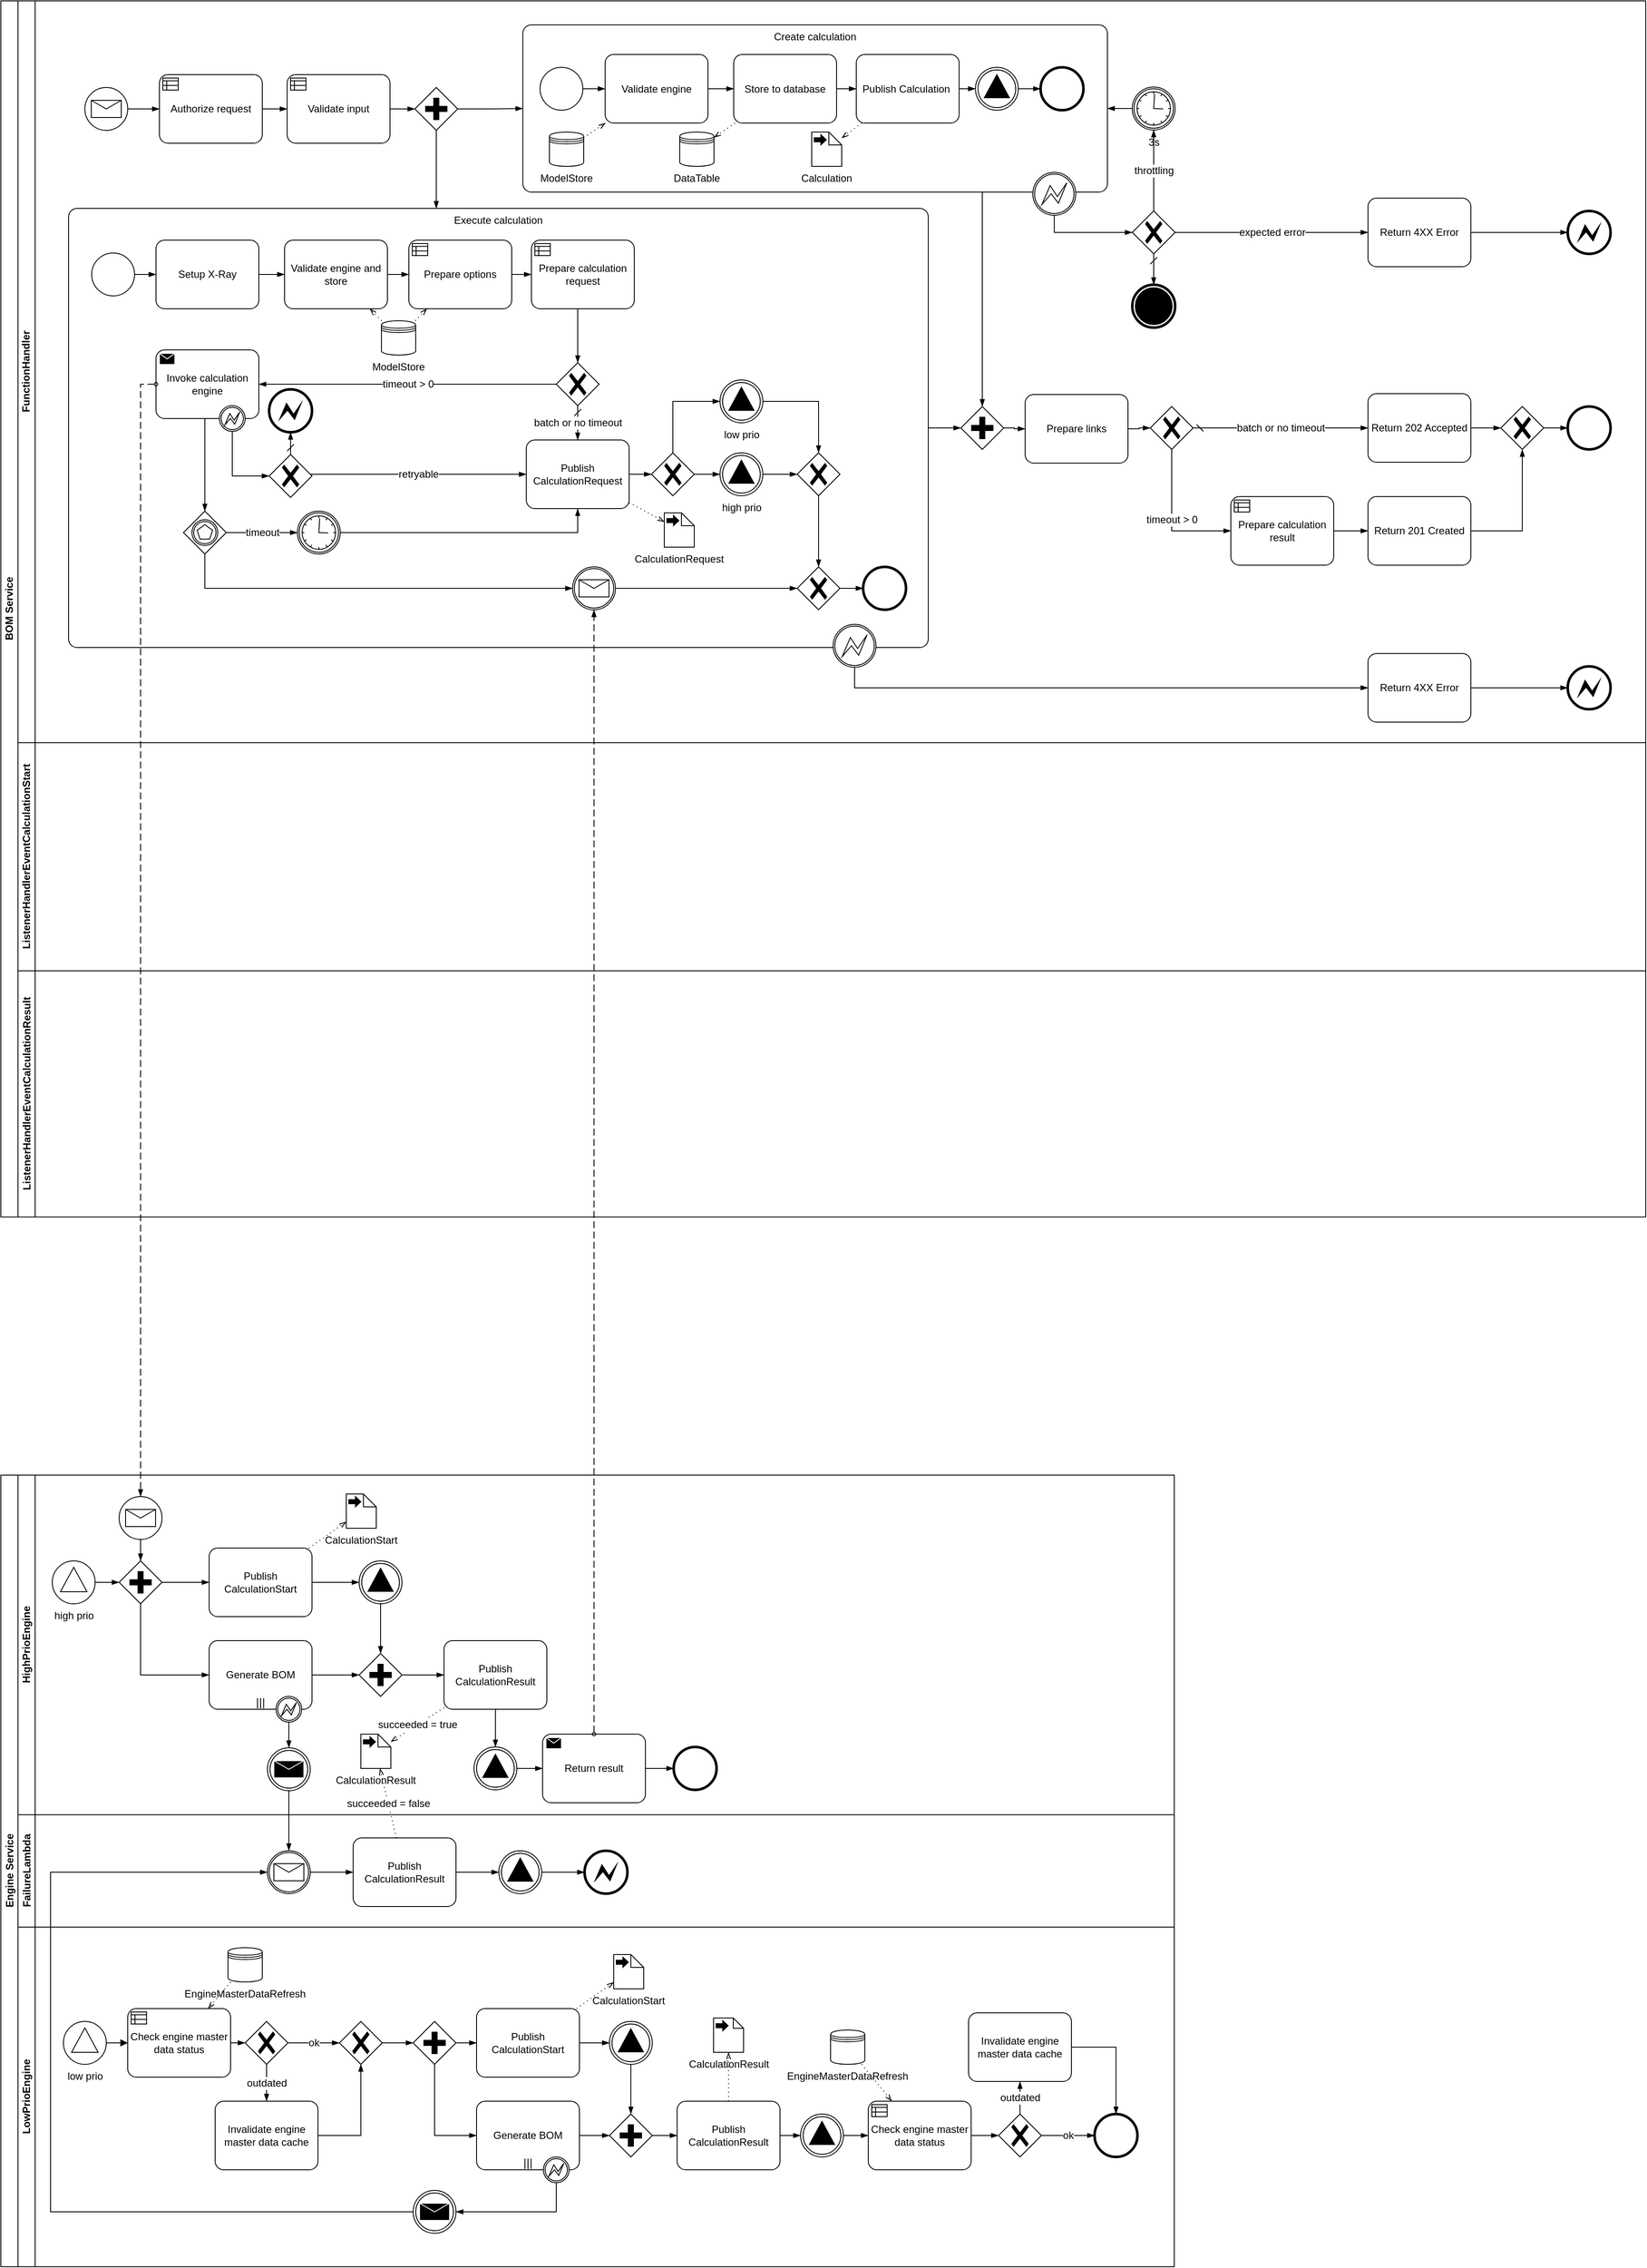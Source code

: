 <mxfile version="18.0.4" type="device"><diagram id="Jn8JtfkCkT7j4RWrNTBm" name="Page-1"><mxGraphModel dx="3155" dy="-272" grid="0" gridSize="10" guides="1" tooltips="1" connect="1" arrows="1" fold="1" page="0" pageScale="1" pageWidth="1169" pageHeight="827" math="0" shadow="0"><root><mxCell id="0"/><mxCell id="1" parent="0"/><mxCell id="fOvb9AzBjfHy_gVQzvdW-1" value="BOM Service" style="swimlane;html=1;childLayout=stackLayout;resizeParent=1;resizeParentMax=0;horizontal=0;startSize=20;horizontalStack=0;" parent="1" vertex="1"><mxGeometry x="-1169" y="1654" width="1919" height="1418" as="geometry"/></mxCell><mxCell id="fOvb9AzBjfHy_gVQzvdW-2" value="FunctionHandler" style="swimlane;html=1;startSize=20;horizontal=0;" parent="fOvb9AzBjfHy_gVQzvdW-1" vertex="1"><mxGeometry x="20" width="1899" height="865" as="geometry"/></mxCell><mxCell id="fOvb9AzBjfHy_gVQzvdW-5" value="" style="points=[[0.145,0.145,0],[0.5,0,0],[0.855,0.145,0],[1,0.5,0],[0.855,0.855,0],[0.5,1,0],[0.145,0.855,0],[0,0.5,0]];shape=mxgraph.bpmn.event;html=1;verticalLabelPosition=bottom;labelBackgroundColor=#ffffff;verticalAlign=top;align=center;perimeter=ellipsePerimeter;outlineConnect=0;aspect=fixed;outline=standard;symbol=message;fontFamily=Helvetica;fontSize=12;fontColor=default;strokeColor=default;fillColor=default;" parent="fOvb9AzBjfHy_gVQzvdW-2" vertex="1"><mxGeometry x="78" y="101" width="50" height="50" as="geometry"/></mxCell><mxCell id="fOvb9AzBjfHy_gVQzvdW-6" value="Authorize request" style="points=[[0.25,0,0],[0.5,0,0],[0.75,0,0],[1,0.25,0],[1,0.5,0],[1,0.75,0],[0.75,1,0],[0.5,1,0],[0.25,1,0],[0,0.75,0],[0,0.5,0],[0,0.25,0]];shape=mxgraph.bpmn.task;whiteSpace=wrap;rectStyle=rounded;size=10;taskMarker=businessRule;fontFamily=Helvetica;fontSize=12;fontColor=default;align=center;strokeColor=default;fillColor=default;" parent="fOvb9AzBjfHy_gVQzvdW-2" vertex="1"><mxGeometry x="165" y="86" width="120" height="80" as="geometry"/></mxCell><mxCell id="fOvb9AzBjfHy_gVQzvdW-8" value="" style="edgeStyle=elbowEdgeStyle;fontSize=12;html=1;endArrow=blockThin;endFill=1;rounded=0;" parent="fOvb9AzBjfHy_gVQzvdW-2" source="fOvb9AzBjfHy_gVQzvdW-5" target="fOvb9AzBjfHy_gVQzvdW-6" edge="1"><mxGeometry width="160" relative="1" as="geometry"><mxPoint x="216" y="224" as="sourcePoint"/><mxPoint x="376" y="224" as="targetPoint"/></mxGeometry></mxCell><mxCell id="fOvb9AzBjfHy_gVQzvdW-11" value="Validate input" style="points=[[0.25,0,0],[0.5,0,0],[0.75,0,0],[1,0.25,0],[1,0.5,0],[1,0.75,0],[0.75,1,0],[0.5,1,0],[0.25,1,0],[0,0.75,0],[0,0.5,0],[0,0.25,0]];shape=mxgraph.bpmn.task;whiteSpace=wrap;rectStyle=rounded;size=10;taskMarker=businessRule;fontFamily=Helvetica;fontSize=12;fontColor=default;align=center;strokeColor=default;fillColor=default;" parent="fOvb9AzBjfHy_gVQzvdW-2" vertex="1"><mxGeometry x="314" y="86" width="120" height="80" as="geometry"/></mxCell><mxCell id="fOvb9AzBjfHy_gVQzvdW-13" value="" style="edgeStyle=elbowEdgeStyle;fontSize=12;html=1;endArrow=blockThin;endFill=1;rounded=0;" parent="fOvb9AzBjfHy_gVQzvdW-2" source="fOvb9AzBjfHy_gVQzvdW-6" target="fOvb9AzBjfHy_gVQzvdW-11" edge="1"><mxGeometry width="160" relative="1" as="geometry"><mxPoint x="138" y="136" as="sourcePoint"/><mxPoint x="175" y="136" as="targetPoint"/></mxGeometry></mxCell><mxCell id="fOvb9AzBjfHy_gVQzvdW-14" value="" style="points=[[0.25,0.25,0],[0.5,0,0],[0.75,0.25,0],[1,0.5,0],[0.75,0.75,0],[0.5,1,0],[0.25,0.75,0],[0,0.5,0]];shape=mxgraph.bpmn.gateway2;html=1;verticalLabelPosition=bottom;labelBackgroundColor=#ffffff;verticalAlign=top;align=center;perimeter=rhombusPerimeter;outlineConnect=0;outline=none;symbol=none;gwType=parallel;" parent="fOvb9AzBjfHy_gVQzvdW-2" vertex="1"><mxGeometry x="463" y="101" width="50" height="50" as="geometry"/></mxCell><mxCell id="fOvb9AzBjfHy_gVQzvdW-15" value="" style="edgeStyle=elbowEdgeStyle;fontSize=12;html=1;endArrow=blockThin;endFill=1;rounded=0;" parent="fOvb9AzBjfHy_gVQzvdW-2" source="fOvb9AzBjfHy_gVQzvdW-11" target="fOvb9AzBjfHy_gVQzvdW-14" edge="1"><mxGeometry width="160" relative="1" as="geometry"><mxPoint x="295" y="136" as="sourcePoint"/><mxPoint x="324" y="136" as="targetPoint"/></mxGeometry></mxCell><mxCell id="fOvb9AzBjfHy_gVQzvdW-17" value="" style="edgeStyle=elbowEdgeStyle;fontSize=12;html=1;endArrow=blockThin;endFill=1;rounded=0;" parent="fOvb9AzBjfHy_gVQzvdW-2" source="fOvb9AzBjfHy_gVQzvdW-14" target="fOvb9AzBjfHy_gVQzvdW-22" edge="1"><mxGeometry width="160" relative="1" as="geometry"><mxPoint x="444" y="217" as="sourcePoint"/><mxPoint x="473" y="217" as="targetPoint"/></mxGeometry></mxCell><mxCell id="fOvb9AzBjfHy_gVQzvdW-19" value="" style="edgeStyle=elbowEdgeStyle;fontSize=12;html=1;endArrow=blockThin;endFill=1;rounded=0;" parent="fOvb9AzBjfHy_gVQzvdW-2" source="fOvb9AzBjfHy_gVQzvdW-14" target="fOvb9AzBjfHy_gVQzvdW-18" edge="1"><mxGeometry width="160" relative="1" as="geometry"><mxPoint x="444" y="217" as="sourcePoint"/><mxPoint x="473" y="217" as="targetPoint"/></mxGeometry></mxCell><mxCell id="fOvb9AzBjfHy_gVQzvdW-23" value="" style="group" parent="fOvb9AzBjfHy_gVQzvdW-2" vertex="1" connectable="0"><mxGeometry x="589" y="28" width="682" height="222" as="geometry"/></mxCell><mxCell id="fOvb9AzBjfHy_gVQzvdW-22" value="Create calculation" style="points=[[0.25,0,0],[0.5,0,0],[0.75,0,0],[1,0.25,0],[1,0.5,0],[1,0.75,0],[0.75,1,0],[0.5,1,0],[0.25,1,0],[0,0.75,0],[0,0.5,0],[0,0.25,0]];shape=mxgraph.bpmn.task;whiteSpace=wrap;rectStyle=rounded;size=10;taskMarker=abstract;verticalAlign=top;" parent="fOvb9AzBjfHy_gVQzvdW-23" vertex="1"><mxGeometry width="682" height="195" as="geometry"/></mxCell><mxCell id="fOvb9AzBjfHy_gVQzvdW-16" value="Store to database" style="points=[[0.25,0,0],[0.5,0,0],[0.75,0,0],[1,0.25,0],[1,0.5,0],[1,0.75,0],[0.75,1,0],[0.5,1,0],[0.25,1,0],[0,0.75,0],[0,0.5,0],[0,0.25,0]];shape=mxgraph.bpmn.task;whiteSpace=wrap;rectStyle=rounded;size=10;taskMarker=abstract;" parent="fOvb9AzBjfHy_gVQzvdW-23" vertex="1"><mxGeometry x="246" y="34.5" width="120" height="80" as="geometry"/></mxCell><mxCell id="fOvb9AzBjfHy_gVQzvdW-20" value="DataTable" style="shape=datastore;whiteSpace=wrap;html=1;labelPosition=center;verticalLabelPosition=bottom;align=center;verticalAlign=top;aspect=fixed;" parent="fOvb9AzBjfHy_gVQzvdW-23" vertex="1"><mxGeometry x="183" y="125" width="40" height="40" as="geometry"/></mxCell><mxCell id="fOvb9AzBjfHy_gVQzvdW-21" value="" style="fontSize=12;html=1;endFill=0;startFill=0;endSize=6;startSize=6;dashed=1;dashPattern=1 4;endArrow=openThin;startArrow=none;rounded=0;" parent="fOvb9AzBjfHy_gVQzvdW-23" source="fOvb9AzBjfHy_gVQzvdW-16" target="fOvb9AzBjfHy_gVQzvdW-20" edge="1"><mxGeometry width="160" relative="1" as="geometry"><mxPoint x="-275" y="12" as="sourcePoint"/><mxPoint x="-115" y="12" as="targetPoint"/></mxGeometry></mxCell><mxCell id="fOvb9AzBjfHy_gVQzvdW-24" value="" style="points=[[0.145,0.145,0],[0.5,0,0],[0.855,0.145,0],[1,0.5,0],[0.855,0.855,0],[0.5,1,0],[0.145,0.855,0],[0,0.5,0]];shape=mxgraph.bpmn.event;html=1;verticalLabelPosition=bottom;labelBackgroundColor=#ffffff;verticalAlign=top;align=center;perimeter=ellipsePerimeter;outlineConnect=0;aspect=fixed;outline=standard;symbol=general;" parent="fOvb9AzBjfHy_gVQzvdW-23" vertex="1"><mxGeometry x="20" y="49.5" width="50" height="50" as="geometry"/></mxCell><mxCell id="fOvb9AzBjfHy_gVQzvdW-25" value="" style="edgeStyle=elbowEdgeStyle;fontSize=12;html=1;endArrow=blockThin;endFill=1;rounded=0;startArrow=none;" parent="fOvb9AzBjfHy_gVQzvdW-23" source="fOvb9AzBjfHy_gVQzvdW-26" target="fOvb9AzBjfHy_gVQzvdW-16" edge="1"><mxGeometry width="160" relative="1" as="geometry"><mxPoint x="-197" y="18" as="sourcePoint"/><mxPoint x="-10" y="84.5" as="targetPoint"/></mxGeometry></mxCell><mxCell id="fOvb9AzBjfHy_gVQzvdW-26" value="Validate engine" style="points=[[0.25,0,0],[0.5,0,0],[0.75,0,0],[1,0.25,0],[1,0.5,0],[1,0.75,0],[0.75,1,0],[0.5,1,0],[0.25,1,0],[0,0.75,0],[0,0.5,0],[0,0.25,0]];shape=mxgraph.bpmn.task;whiteSpace=wrap;rectStyle=rounded;size=10;taskMarker=abstract;" parent="fOvb9AzBjfHy_gVQzvdW-23" vertex="1"><mxGeometry x="96" y="34.5" width="120" height="80" as="geometry"/></mxCell><mxCell id="fOvb9AzBjfHy_gVQzvdW-28" value="ModelStore" style="shape=datastore;whiteSpace=wrap;html=1;labelPosition=center;verticalLabelPosition=bottom;align=center;verticalAlign=top;aspect=fixed;" parent="fOvb9AzBjfHy_gVQzvdW-23" vertex="1"><mxGeometry x="31" y="125" width="40" height="40" as="geometry"/></mxCell><mxCell id="fOvb9AzBjfHy_gVQzvdW-29" value="" style="fontSize=12;html=1;endFill=0;startFill=0;endSize=6;startSize=6;dashed=1;dashPattern=1 4;endArrow=openThin;startArrow=none;rounded=0;" parent="fOvb9AzBjfHy_gVQzvdW-23" source="fOvb9AzBjfHy_gVQzvdW-28" target="fOvb9AzBjfHy_gVQzvdW-26" edge="1"><mxGeometry width="160" relative="1" as="geometry"><mxPoint x="-275" y="12" as="sourcePoint"/><mxPoint x="-115" y="12" as="targetPoint"/></mxGeometry></mxCell><mxCell id="fOvb9AzBjfHy_gVQzvdW-30" value="Publish Calculation " style="points=[[0.25,0,0],[0.5,0,0],[0.75,0,0],[1,0.25,0],[1,0.5,0],[1,0.75,0],[0.75,1,0],[0.5,1,0],[0.25,1,0],[0,0.75,0],[0,0.5,0],[0,0.25,0]];shape=mxgraph.bpmn.task;whiteSpace=wrap;rectStyle=rounded;size=10;taskMarker=abstract;fontFamily=Helvetica;fontSize=12;fontColor=default;align=center;strokeColor=default;fillColor=default;" parent="fOvb9AzBjfHy_gVQzvdW-23" vertex="1"><mxGeometry x="389" y="34.5" width="120" height="80" as="geometry"/></mxCell><mxCell id="fOvb9AzBjfHy_gVQzvdW-31" value="" style="edgeStyle=elbowEdgeStyle;fontSize=12;html=1;endArrow=blockThin;endFill=1;rounded=0;startArrow=none;" parent="fOvb9AzBjfHy_gVQzvdW-23" source="fOvb9AzBjfHy_gVQzvdW-16" target="fOvb9AzBjfHy_gVQzvdW-30" edge="1"><mxGeometry width="160" relative="1" as="geometry"><mxPoint x="-197" y="18" as="sourcePoint"/><mxPoint x="-10" y="84.5" as="targetPoint"/></mxGeometry></mxCell><mxCell id="fOvb9AzBjfHy_gVQzvdW-32" value="" style="points=[[0.145,0.145,0],[0.5,0,0],[0.855,0.145,0],[1,0.5,0],[0.855,0.855,0],[0.5,1,0],[0.145,0.855,0],[0,0.5,0]];shape=mxgraph.bpmn.event;html=1;verticalLabelPosition=bottom;labelBackgroundColor=#ffffff;verticalAlign=top;align=center;perimeter=ellipsePerimeter;outlineConnect=0;aspect=fixed;outline=end;symbol=terminate2;" parent="fOvb9AzBjfHy_gVQzvdW-23" vertex="1"><mxGeometry x="604" y="49.5" width="50" height="50" as="geometry"/></mxCell><mxCell id="fOvb9AzBjfHy_gVQzvdW-33" value="" style="edgeStyle=elbowEdgeStyle;fontSize=12;html=1;endArrow=blockThin;endFill=1;rounded=0;startArrow=none;" parent="fOvb9AzBjfHy_gVQzvdW-23" source="fOvb9AzBjfHy_gVQzvdW-30" target="fOvb9AzBjfHy_gVQzvdW-44" edge="1"><mxGeometry width="160" relative="1" as="geometry"><mxPoint x="376" y="84.5" as="sourcePoint"/><mxPoint x="429" y="82" as="targetPoint"/></mxGeometry></mxCell><mxCell id="fOvb9AzBjfHy_gVQzvdW-34" value="" style="points=[[0.145,0.145,0],[0.5,0,0],[0.855,0.145,0],[1,0.5,0],[0.855,0.855,0],[0.5,1,0],[0.145,0.855,0],[0,0.5,0]];shape=mxgraph.bpmn.event;html=1;verticalLabelPosition=bottom;labelBackgroundColor=#ffffff;verticalAlign=top;align=center;perimeter=ellipsePerimeter;outlineConnect=0;aspect=fixed;outline=boundInt;symbol=error;" parent="fOvb9AzBjfHy_gVQzvdW-23" vertex="1"><mxGeometry x="595" y="172" width="50" height="50" as="geometry"/></mxCell><mxCell id="fOvb9AzBjfHy_gVQzvdW-44" value="" style="points=[[0.145,0.145,0],[0.5,0,0],[0.855,0.145,0],[1,0.5,0],[0.855,0.855,0],[0.5,1,0],[0.145,0.855,0],[0,0.5,0]];shape=mxgraph.bpmn.event;html=1;verticalLabelPosition=bottom;labelBackgroundColor=#ffffff;verticalAlign=top;align=center;perimeter=ellipsePerimeter;outlineConnect=0;aspect=fixed;outline=throwing;symbol=signal;" parent="fOvb9AzBjfHy_gVQzvdW-23" vertex="1"><mxGeometry x="528" y="49.5" width="50" height="50" as="geometry"/></mxCell><mxCell id="fOvb9AzBjfHy_gVQzvdW-47" value="" style="edgeStyle=elbowEdgeStyle;fontSize=12;html=1;endArrow=blockThin;endFill=1;rounded=0;startArrow=none;" parent="fOvb9AzBjfHy_gVQzvdW-23" source="fOvb9AzBjfHy_gVQzvdW-44" target="fOvb9AzBjfHy_gVQzvdW-32" edge="1"><mxGeometry width="160" relative="1" as="geometry"><mxPoint x="376" y="84.5" as="sourcePoint"/><mxPoint x="429" y="82" as="targetPoint"/></mxGeometry></mxCell><mxCell id="fOvb9AzBjfHy_gVQzvdW-48" value="Calculation" style="shape=mxgraph.bpmn.data;labelPosition=center;verticalLabelPosition=bottom;align=center;verticalAlign=top;whiteSpace=wrap;size=15;html=1;bpmnTransferType=output;" parent="fOvb9AzBjfHy_gVQzvdW-23" vertex="1"><mxGeometry x="337" y="125" width="35" height="40" as="geometry"/></mxCell><mxCell id="fOvb9AzBjfHy_gVQzvdW-49" value="" style="fontSize=12;html=1;endFill=0;startFill=0;endSize=6;startSize=6;dashed=1;dashPattern=1 4;endArrow=openThin;startArrow=none;rounded=0;" parent="fOvb9AzBjfHy_gVQzvdW-23" source="fOvb9AzBjfHy_gVQzvdW-30" target="fOvb9AzBjfHy_gVQzvdW-48" edge="1"><mxGeometry width="160" relative="1" as="geometry"><mxPoint x="-275" y="12" as="sourcePoint"/><mxPoint x="-115" y="12" as="targetPoint"/></mxGeometry></mxCell><mxCell id="fOvb9AzBjfHy_gVQzvdW-54" value="" style="edgeStyle=elbowEdgeStyle;fontSize=12;html=1;endArrow=blockThin;endFill=1;rounded=0;startArrow=none;" parent="fOvb9AzBjfHy_gVQzvdW-23" source="fOvb9AzBjfHy_gVQzvdW-24" target="fOvb9AzBjfHy_gVQzvdW-26" edge="1"><mxGeometry width="160" relative="1" as="geometry"><mxPoint x="-197" y="18" as="sourcePoint"/><mxPoint x="-10" y="84.5" as="targetPoint"/></mxGeometry></mxCell><mxCell id="fOvb9AzBjfHy_gVQzvdW-35" value="" style="points=[[0.25,0.25,0],[0.5,0,0],[0.75,0.25,0],[1,0.5,0],[0.75,0.75,0],[0.5,1,0],[0.25,0.75,0],[0,0.5,0]];shape=mxgraph.bpmn.gateway2;html=1;verticalLabelPosition=bottom;labelBackgroundColor=#ffffff;verticalAlign=top;align=center;perimeter=rhombusPerimeter;outlineConnect=0;outline=none;symbol=none;gwType=exclusive;" parent="fOvb9AzBjfHy_gVQzvdW-2" vertex="1"><mxGeometry x="1300" y="245" width="50" height="50" as="geometry"/></mxCell><mxCell id="fOvb9AzBjfHy_gVQzvdW-36" value="" style="edgeStyle=elbowEdgeStyle;fontSize=12;html=1;endArrow=blockThin;endFill=1;rounded=0;" parent="fOvb9AzBjfHy_gVQzvdW-2" source="fOvb9AzBjfHy_gVQzvdW-34" target="fOvb9AzBjfHy_gVQzvdW-35" edge="1"><mxGeometry width="160" relative="1" as="geometry"><mxPoint x="494" y="217" as="sourcePoint"/><mxPoint x="523" y="217" as="targetPoint"/><Array as="points"><mxPoint x="1209" y="270"/></Array></mxGeometry></mxCell><mxCell id="fOvb9AzBjfHy_gVQzvdW-40" value="3s" style="points=[[0.145,0.145,0],[0.5,0,0],[0.855,0.145,0],[1,0.5,0],[0.855,0.855,0],[0.5,1,0],[0.145,0.855,0],[0,0.5,0]];shape=mxgraph.bpmn.event;html=1;verticalLabelPosition=bottom;labelBackgroundColor=#ffffff;verticalAlign=top;align=center;perimeter=ellipsePerimeter;outlineConnect=0;aspect=fixed;outline=catching;symbol=timer;" parent="fOvb9AzBjfHy_gVQzvdW-2" vertex="1"><mxGeometry x="1300" y="100.5" width="50" height="50" as="geometry"/></mxCell><mxCell id="fOvb9AzBjfHy_gVQzvdW-39" value="throttling" style="edgeStyle=elbowEdgeStyle;fontSize=12;html=1;endArrow=blockThin;endFill=1;rounded=0;" parent="fOvb9AzBjfHy_gVQzvdW-2" source="fOvb9AzBjfHy_gVQzvdW-35" target="fOvb9AzBjfHy_gVQzvdW-40" edge="1"><mxGeometry width="160" relative="1" as="geometry"><mxPoint x="1214" y="259.592" as="sourcePoint"/><mxPoint x="1105" y="335" as="targetPoint"/></mxGeometry></mxCell><mxCell id="fOvb9AzBjfHy_gVQzvdW-41" value="" style="edgeStyle=elbowEdgeStyle;fontSize=12;html=1;endArrow=blockThin;endFill=1;rounded=0;" parent="fOvb9AzBjfHy_gVQzvdW-2" source="fOvb9AzBjfHy_gVQzvdW-40" target="fOvb9AzBjfHy_gVQzvdW-22" edge="1"><mxGeometry width="160" relative="1" as="geometry"><mxPoint x="494" y="217" as="sourcePoint"/><mxPoint x="1085.235" y="223" as="targetPoint"/></mxGeometry></mxCell><mxCell id="fOvb9AzBjfHy_gVQzvdW-42" value="" style="points=[[0.145,0.145,0],[0.5,0,0],[0.855,0.145,0],[1,0.5,0],[0.855,0.855,0],[0.5,1,0],[0.145,0.855,0],[0,0.5,0]];shape=mxgraph.bpmn.event;html=1;verticalLabelPosition=bottom;labelBackgroundColor=#ffffff;verticalAlign=top;align=center;perimeter=ellipsePerimeter;outlineConnect=0;aspect=fixed;outline=end;symbol=error;fontFamily=Helvetica;fontSize=12;fontColor=default;strokeColor=default;fillColor=default;" parent="fOvb9AzBjfHy_gVQzvdW-2" vertex="1"><mxGeometry x="1808" y="245" width="50" height="50" as="geometry"/></mxCell><mxCell id="fOvb9AzBjfHy_gVQzvdW-43" value="" style="edgeStyle=elbowEdgeStyle;fontSize=12;html=1;endArrow=blockThin;endFill=1;rounded=0;startArrow=none;" parent="fOvb9AzBjfHy_gVQzvdW-2" source="ovuXCmxuUl31Z-rSrESn-90" target="fOvb9AzBjfHy_gVQzvdW-42" edge="1"><mxGeometry width="160" relative="1" as="geometry"><mxPoint x="444" y="217" as="sourcePoint"/><mxPoint x="473" y="217" as="targetPoint"/></mxGeometry></mxCell><mxCell id="fOvb9AzBjfHy_gVQzvdW-50" value="" style="points=[[0.145,0.145,0],[0.5,0,0],[0.855,0.145,0],[1,0.5,0],[0.855,0.855,0],[0.5,1,0],[0.145,0.855,0],[0,0.5,0]];shape=mxgraph.bpmn.event;html=1;verticalLabelPosition=bottom;labelBackgroundColor=#ffffff;verticalAlign=top;align=center;perimeter=ellipsePerimeter;outlineConnect=0;aspect=fixed;outline=end;symbol=terminate;" parent="fOvb9AzBjfHy_gVQzvdW-2" vertex="1"><mxGeometry x="1300" y="331" width="50" height="50" as="geometry"/></mxCell><mxCell id="fOvb9AzBjfHy_gVQzvdW-51" value="" style="edgeStyle=elbowEdgeStyle;fontSize=12;html=1;endArrow=blockThin;endFill=1;startArrow=dash;startFill=0;endSize=6;startSize=6;rounded=0;" parent="fOvb9AzBjfHy_gVQzvdW-2" source="fOvb9AzBjfHy_gVQzvdW-35" target="fOvb9AzBjfHy_gVQzvdW-50" edge="1"><mxGeometry width="160" relative="1" as="geometry"><mxPoint x="1163" y="237" as="sourcePoint"/><mxPoint x="1323" y="237" as="targetPoint"/></mxGeometry></mxCell><mxCell id="fOvb9AzBjfHy_gVQzvdW-56" value="" style="group" parent="fOvb9AzBjfHy_gVQzvdW-2" vertex="1" connectable="0"><mxGeometry x="59" y="242" width="1003" height="527" as="geometry"/></mxCell><mxCell id="fOvb9AzBjfHy_gVQzvdW-18" value="Execute calculation" style="points=[[0.25,0,0],[0.5,0,0],[0.75,0,0],[1,0.25,0],[1,0.5,0],[1,0.75,0],[0.75,1,0],[0.5,1,0],[0.25,1,0],[0,0.75,0],[0,0.5,0],[0,0.25,0]];shape=mxgraph.bpmn.task;whiteSpace=wrap;rectStyle=rounded;size=10;taskMarker=abstract;verticalAlign=top;" parent="fOvb9AzBjfHy_gVQzvdW-56" vertex="1"><mxGeometry width="1003" height="512" as="geometry"/></mxCell><mxCell id="fOvb9AzBjfHy_gVQzvdW-52" value="Setup X-Ray" style="points=[[0.25,0,0],[0.5,0,0],[0.75,0,0],[1,0.25,0],[1,0.5,0],[1,0.75,0],[0.75,1,0],[0.5,1,0],[0.25,1,0],[0,0.75,0],[0,0.5,0],[0,0.25,0]];shape=mxgraph.bpmn.task;whiteSpace=wrap;rectStyle=rounded;size=10;taskMarker=abstract;fontFamily=Helvetica;fontSize=12;fontColor=default;align=center;strokeColor=default;fillColor=default;" parent="fOvb9AzBjfHy_gVQzvdW-56" vertex="1"><mxGeometry x="102" y="37" width="120" height="80" as="geometry"/></mxCell><mxCell id="fOvb9AzBjfHy_gVQzvdW-53" value="" style="points=[[0.145,0.145,0],[0.5,0,0],[0.855,0.145,0],[1,0.5,0],[0.855,0.855,0],[0.5,1,0],[0.145,0.855,0],[0,0.5,0]];shape=mxgraph.bpmn.event;html=1;verticalLabelPosition=bottom;labelBackgroundColor=#ffffff;verticalAlign=top;align=center;perimeter=ellipsePerimeter;outlineConnect=0;aspect=fixed;outline=standard;symbol=general;" parent="fOvb9AzBjfHy_gVQzvdW-56" vertex="1"><mxGeometry x="27" y="52" width="50" height="50" as="geometry"/></mxCell><mxCell id="fOvb9AzBjfHy_gVQzvdW-55" value="" style="edgeStyle=elbowEdgeStyle;fontSize=12;html=1;endArrow=blockThin;endFill=1;rounded=0;startArrow=none;" parent="fOvb9AzBjfHy_gVQzvdW-56" source="fOvb9AzBjfHy_gVQzvdW-53" target="fOvb9AzBjfHy_gVQzvdW-52" edge="1"><mxGeometry width="160" relative="1" as="geometry"><mxPoint x="313" y="-254" as="sourcePoint"/><mxPoint x="500" y="-187.5" as="targetPoint"/></mxGeometry></mxCell><mxCell id="fOvb9AzBjfHy_gVQzvdW-57" value="Validate engine and store" style="points=[[0.25,0,0],[0.5,0,0],[0.75,0,0],[1,0.25,0],[1,0.5,0],[1,0.75,0],[0.75,1,0],[0.5,1,0],[0.25,1,0],[0,0.75,0],[0,0.5,0],[0,0.25,0]];shape=mxgraph.bpmn.task;whiteSpace=wrap;rectStyle=rounded;size=10;taskMarker=abstract;" parent="fOvb9AzBjfHy_gVQzvdW-56" vertex="1"><mxGeometry x="252" y="37" width="120" height="80" as="geometry"/></mxCell><mxCell id="fOvb9AzBjfHy_gVQzvdW-58" value="ModelStore" style="shape=datastore;whiteSpace=wrap;html=1;labelPosition=center;verticalLabelPosition=bottom;align=center;verticalAlign=top;aspect=fixed;" parent="fOvb9AzBjfHy_gVQzvdW-56" vertex="1"><mxGeometry x="365" y="131" width="40" height="40" as="geometry"/></mxCell><mxCell id="fOvb9AzBjfHy_gVQzvdW-59" value="" style="edgeStyle=elbowEdgeStyle;fontSize=12;html=1;endArrow=blockThin;endFill=1;rounded=0;startArrow=none;" parent="fOvb9AzBjfHy_gVQzvdW-56" source="fOvb9AzBjfHy_gVQzvdW-52" target="fOvb9AzBjfHy_gVQzvdW-57" edge="1"><mxGeometry width="160" relative="1" as="geometry"><mxPoint x="313" y="-254" as="sourcePoint"/><mxPoint x="500" y="-187.5" as="targetPoint"/></mxGeometry></mxCell><mxCell id="fOvb9AzBjfHy_gVQzvdW-60" value="" style="fontSize=12;html=1;endFill=0;startFill=0;endSize=6;startSize=6;dashed=1;dashPattern=1 4;endArrow=openThin;startArrow=none;rounded=0;" parent="fOvb9AzBjfHy_gVQzvdW-56" source="fOvb9AzBjfHy_gVQzvdW-58" target="fOvb9AzBjfHy_gVQzvdW-57" edge="1"><mxGeometry width="160" relative="1" as="geometry"><mxPoint x="591" y="-130.429" as="sourcePoint"/><mxPoint x="616.426" y="-147.5" as="targetPoint"/></mxGeometry></mxCell><mxCell id="fOvb9AzBjfHy_gVQzvdW-61" value="Prepare options" style="points=[[0.25,0,0],[0.5,0,0],[0.75,0,0],[1,0.25,0],[1,0.5,0],[1,0.75,0],[0.75,1,0],[0.5,1,0],[0.25,1,0],[0,0.75,0],[0,0.5,0],[0,0.25,0]];shape=mxgraph.bpmn.task;whiteSpace=wrap;rectStyle=rounded;size=10;taskMarker=businessRule;fontFamily=Helvetica;fontSize=12;fontColor=default;align=center;strokeColor=default;fillColor=default;" parent="fOvb9AzBjfHy_gVQzvdW-56" vertex="1"><mxGeometry x="397" y="37" width="120" height="80" as="geometry"/></mxCell><mxCell id="fOvb9AzBjfHy_gVQzvdW-62" value="" style="edgeStyle=elbowEdgeStyle;fontSize=12;html=1;endArrow=blockThin;endFill=1;rounded=0;startArrow=none;" parent="fOvb9AzBjfHy_gVQzvdW-56" source="fOvb9AzBjfHy_gVQzvdW-57" target="fOvb9AzBjfHy_gVQzvdW-61" edge="1"><mxGeometry width="160" relative="1" as="geometry"><mxPoint x="313" y="-254" as="sourcePoint"/><mxPoint x="500" y="-187.5" as="targetPoint"/></mxGeometry></mxCell><mxCell id="fOvb9AzBjfHy_gVQzvdW-63" value="" style="fontSize=12;html=1;endFill=0;startFill=0;endSize=6;startSize=6;dashed=1;dashPattern=1 4;endArrow=openThin;startArrow=none;rounded=0;" parent="fOvb9AzBjfHy_gVQzvdW-56" source="fOvb9AzBjfHy_gVQzvdW-58" target="fOvb9AzBjfHy_gVQzvdW-61" edge="1"><mxGeometry width="160" relative="1" as="geometry"><mxPoint x="591" y="-130.429" as="sourcePoint"/><mxPoint x="616.426" y="-147.5" as="targetPoint"/></mxGeometry></mxCell><mxCell id="fOvb9AzBjfHy_gVQzvdW-64" value="Prepare calculation request" style="points=[[0.25,0,0],[0.5,0,0],[0.75,0,0],[1,0.25,0],[1,0.5,0],[1,0.75,0],[0.75,1,0],[0.5,1,0],[0.25,1,0],[0,0.75,0],[0,0.5,0],[0,0.25,0]];shape=mxgraph.bpmn.task;whiteSpace=wrap;rectStyle=rounded;size=10;taskMarker=businessRule;fontFamily=Helvetica;fontSize=12;fontColor=default;align=center;strokeColor=default;fillColor=default;" parent="fOvb9AzBjfHy_gVQzvdW-56" vertex="1"><mxGeometry x="540" y="37" width="120" height="80" as="geometry"/></mxCell><mxCell id="fOvb9AzBjfHy_gVQzvdW-65" value="" style="edgeStyle=elbowEdgeStyle;fontSize=12;html=1;endArrow=blockThin;endFill=1;rounded=0;startArrow=none;" parent="fOvb9AzBjfHy_gVQzvdW-56" source="fOvb9AzBjfHy_gVQzvdW-61" target="fOvb9AzBjfHy_gVQzvdW-64" edge="1"><mxGeometry width="160" relative="1" as="geometry"><mxPoint x="313" y="-254" as="sourcePoint"/><mxPoint x="500" y="-187.5" as="targetPoint"/></mxGeometry></mxCell><mxCell id="fOvb9AzBjfHy_gVQzvdW-66" value="" style="points=[[0.25,0.25,0],[0.5,0,0],[0.75,0.25,0],[1,0.5,0],[0.75,0.75,0],[0.5,1,0],[0.25,0.75,0],[0,0.5,0]];shape=mxgraph.bpmn.gateway2;html=1;verticalLabelPosition=bottom;labelBackgroundColor=#ffffff;verticalAlign=top;align=center;perimeter=rhombusPerimeter;outlineConnect=0;outline=none;symbol=none;gwType=exclusive;" parent="fOvb9AzBjfHy_gVQzvdW-56" vertex="1"><mxGeometry x="569" y="180" width="50" height="50" as="geometry"/></mxCell><mxCell id="fOvb9AzBjfHy_gVQzvdW-67" value="" style="edgeStyle=elbowEdgeStyle;fontSize=12;html=1;endArrow=blockThin;endFill=1;rounded=0;startArrow=none;" parent="fOvb9AzBjfHy_gVQzvdW-56" source="fOvb9AzBjfHy_gVQzvdW-64" target="fOvb9AzBjfHy_gVQzvdW-66" edge="1"><mxGeometry width="160" relative="1" as="geometry"><mxPoint x="313" y="-254" as="sourcePoint"/><mxPoint x="500" y="-187.5" as="targetPoint"/></mxGeometry></mxCell><mxCell id="fOvb9AzBjfHy_gVQzvdW-68" value="Publish CalculationRequest" style="points=[[0.25,0,0],[0.5,0,0],[0.75,0,0],[1,0.25,0],[1,0.5,0],[1,0.75,0],[0.75,1,0],[0.5,1,0],[0.25,1,0],[0,0.75,0],[0,0.5,0],[0,0.25,0]];shape=mxgraph.bpmn.task;whiteSpace=wrap;rectStyle=rounded;size=10;taskMarker=abstract;fontFamily=Helvetica;fontSize=12;fontColor=default;align=center;strokeColor=default;fillColor=default;" parent="fOvb9AzBjfHy_gVQzvdW-56" vertex="1"><mxGeometry x="534" y="270" width="120" height="80" as="geometry"/></mxCell><mxCell id="fOvb9AzBjfHy_gVQzvdW-69" value="timeout &amp;gt; 0" style="edgeStyle=elbowEdgeStyle;fontSize=12;html=1;endArrow=blockThin;endFill=1;rounded=0;startArrow=none;" parent="fOvb9AzBjfHy_gVQzvdW-56" source="fOvb9AzBjfHy_gVQzvdW-66" target="fOvb9AzBjfHy_gVQzvdW-70" edge="1"><mxGeometry width="160" relative="1" as="geometry"><mxPoint x="313" y="-254" as="sourcePoint"/><mxPoint x="500" y="-187.5" as="targetPoint"/></mxGeometry></mxCell><mxCell id="fOvb9AzBjfHy_gVQzvdW-71" value="batch or no timeout" style="edgeStyle=elbowEdgeStyle;fontSize=12;html=1;endArrow=blockThin;endFill=1;startArrow=dash;startFill=0;endSize=6;startSize=6;rounded=0;" parent="fOvb9AzBjfHy_gVQzvdW-56" source="fOvb9AzBjfHy_gVQzvdW-66" target="fOvb9AzBjfHy_gVQzvdW-68" edge="1"><mxGeometry width="160" relative="1" as="geometry"><mxPoint x="1049.765" y="65.735" as="sourcePoint"/><mxPoint x="742" y="210" as="targetPoint"/></mxGeometry></mxCell><mxCell id="fOvb9AzBjfHy_gVQzvdW-72" value="high prio" style="points=[[0.145,0.145,0],[0.5,0,0],[0.855,0.145,0],[1,0.5,0],[0.855,0.855,0],[0.5,1,0],[0.145,0.855,0],[0,0.5,0]];shape=mxgraph.bpmn.event;html=1;verticalLabelPosition=bottom;labelBackgroundColor=#ffffff;verticalAlign=top;align=center;perimeter=ellipsePerimeter;outlineConnect=0;aspect=fixed;outline=throwing;symbol=signal;fontFamily=Helvetica;fontSize=12;fontColor=default;strokeColor=default;fillColor=default;" parent="fOvb9AzBjfHy_gVQzvdW-56" vertex="1"><mxGeometry x="760" y="285" width="50" height="50" as="geometry"/></mxCell><mxCell id="fOvb9AzBjfHy_gVQzvdW-73" value="" style="edgeStyle=elbowEdgeStyle;fontSize=12;html=1;endArrow=blockThin;endFill=1;rounded=0;startArrow=none;" parent="fOvb9AzBjfHy_gVQzvdW-56" source="ovuXCmxuUl31Z-rSrESn-62" target="fOvb9AzBjfHy_gVQzvdW-72" edge="1"><mxGeometry width="160" relative="1" as="geometry"><mxPoint x="313" y="-224" as="sourcePoint"/><mxPoint x="500" y="-157.5" as="targetPoint"/></mxGeometry></mxCell><mxCell id="fOvb9AzBjfHy_gVQzvdW-74" value="" style="points=[[0.145,0.145,0],[0.5,0,0],[0.855,0.145,0],[1,0.5,0],[0.855,0.855,0],[0.5,1,0],[0.145,0.855,0],[0,0.5,0]];shape=mxgraph.bpmn.event;html=1;verticalLabelPosition=bottom;labelBackgroundColor=#ffffff;verticalAlign=top;align=center;perimeter=ellipsePerimeter;outlineConnect=0;aspect=fixed;outline=end;symbol=terminate2;" parent="fOvb9AzBjfHy_gVQzvdW-56" vertex="1"><mxGeometry x="927" y="418" width="50" height="50" as="geometry"/></mxCell><mxCell id="fOvb9AzBjfHy_gVQzvdW-75" value="" style="edgeStyle=elbowEdgeStyle;fontSize=12;html=1;endArrow=blockThin;endFill=1;rounded=0;startArrow=none;" parent="fOvb9AzBjfHy_gVQzvdW-56" source="fOvb9AzBjfHy_gVQzvdW-110" target="fOvb9AzBjfHy_gVQzvdW-74" edge="1"><mxGeometry width="160" relative="1" as="geometry"><mxPoint x="1035" y="443" as="sourcePoint"/><mxPoint x="630" y="-157.5" as="targetPoint"/></mxGeometry></mxCell><mxCell id="fOvb9AzBjfHy_gVQzvdW-78" value="CalculationRequest" style="shape=mxgraph.bpmn.data;labelPosition=center;verticalLabelPosition=bottom;align=center;verticalAlign=top;whiteSpace=wrap;size=15;html=1;bpmnTransferType=output;" parent="fOvb9AzBjfHy_gVQzvdW-56" vertex="1"><mxGeometry x="695" y="355" width="35" height="40" as="geometry"/></mxCell><mxCell id="fOvb9AzBjfHy_gVQzvdW-79" value="" style="fontSize=12;html=1;endFill=0;startFill=0;endSize=6;startSize=6;dashed=1;dashPattern=1 4;endArrow=openThin;startArrow=none;rounded=0;" parent="fOvb9AzBjfHy_gVQzvdW-56" source="fOvb9AzBjfHy_gVQzvdW-68" target="fOvb9AzBjfHy_gVQzvdW-78" edge="1"><mxGeometry width="160" relative="1" as="geometry"><mxPoint x="395" y="-260" as="sourcePoint"/><mxPoint x="235" y="-260" as="targetPoint"/></mxGeometry></mxCell><mxCell id="fOvb9AzBjfHy_gVQzvdW-104" value="" style="edgeStyle=orthogonalEdgeStyle;fontSize=12;html=1;endArrow=blockThin;endFill=1;rounded=0;startArrow=none;" parent="fOvb9AzBjfHy_gVQzvdW-56" source="fOvb9AzBjfHy_gVQzvdW-100" target="fOvb9AzBjfHy_gVQzvdW-68" edge="1"><mxGeometry width="160" relative="1" as="geometry"><mxPoint x="313" y="-254" as="sourcePoint"/><mxPoint x="500" y="-187.5" as="targetPoint"/></mxGeometry></mxCell><mxCell id="fOvb9AzBjfHy_gVQzvdW-109" value="retryable" style="edgeStyle=orthogonalEdgeStyle;fontSize=12;html=1;endArrow=blockThin;endFill=1;rounded=0;startArrow=none;" parent="fOvb9AzBjfHy_gVQzvdW-56" source="fOvb9AzBjfHy_gVQzvdW-115" target="fOvb9AzBjfHy_gVQzvdW-68" edge="1"><mxGeometry width="160" relative="1" as="geometry"><mxPoint x="313" y="-254" as="sourcePoint"/><mxPoint x="500" y="-187.5" as="targetPoint"/><Array as="points"><mxPoint x="288" y="310"/></Array></mxGeometry></mxCell><mxCell id="fOvb9AzBjfHy_gVQzvdW-83" value="" style="points=[[0.25,0.25,0],[0.5,0,0],[0.75,0.25,0],[1,0.5,0],[0.75,0.75,0],[0.5,1,0],[0.25,0.75,0],[0,0.5,0]];shape=mxgraph.bpmn.gateway2;html=1;verticalLabelPosition=bottom;labelBackgroundColor=#ffffff;verticalAlign=top;align=center;perimeter=rhombusPerimeter;outlineConnect=0;outline=catching;symbol=multiple;fontFamily=Helvetica;fontSize=12;fontColor=default;strokeColor=default;fillColor=default;" parent="fOvb9AzBjfHy_gVQzvdW-56" vertex="1"><mxGeometry x="134" y="353" width="50" height="50" as="geometry"/></mxCell><mxCell id="fOvb9AzBjfHy_gVQzvdW-84" value="" style="edgeStyle=elbowEdgeStyle;fontSize=12;html=1;endArrow=blockThin;endFill=1;rounded=0;startArrow=none;" parent="fOvb9AzBjfHy_gVQzvdW-56" source="fOvb9AzBjfHy_gVQzvdW-70" target="fOvb9AzBjfHy_gVQzvdW-83" edge="1"><mxGeometry width="160" relative="1" as="geometry"><mxPoint x="49" y="-357" as="sourcePoint"/><mxPoint x="236" y="-290.5" as="targetPoint"/></mxGeometry></mxCell><mxCell id="fOvb9AzBjfHy_gVQzvdW-96" value="" style="points=[[0.145,0.145,0],[0.5,0,0],[0.855,0.145,0],[1,0.5,0],[0.855,0.855,0],[0.5,1,0],[0.145,0.855,0],[0,0.5,0]];shape=mxgraph.bpmn.event;html=1;verticalLabelPosition=bottom;labelBackgroundColor=#ffffff;verticalAlign=top;align=center;perimeter=ellipsePerimeter;outlineConnect=0;aspect=fixed;outline=catching;symbol=message;" parent="fOvb9AzBjfHy_gVQzvdW-56" vertex="1"><mxGeometry x="588" y="418" width="50" height="50" as="geometry"/></mxCell><mxCell id="fOvb9AzBjfHy_gVQzvdW-97" value="" style="edgeStyle=orthogonalEdgeStyle;fontSize=12;html=1;endArrow=blockThin;endFill=1;rounded=0;startArrow=none;" parent="fOvb9AzBjfHy_gVQzvdW-56" source="fOvb9AzBjfHy_gVQzvdW-83" target="fOvb9AzBjfHy_gVQzvdW-96" edge="1"><mxGeometry width="160" relative="1" as="geometry"><mxPoint x="29" y="-381" as="sourcePoint"/><mxPoint x="216" y="-314.5" as="targetPoint"/><Array as="points"><mxPoint x="159" y="443"/></Array></mxGeometry></mxCell><mxCell id="fOvb9AzBjfHy_gVQzvdW-100" value="" style="points=[[0.145,0.145,0],[0.5,0,0],[0.855,0.145,0],[1,0.5,0],[0.855,0.855,0],[0.5,1,0],[0.145,0.855,0],[0,0.5,0]];shape=mxgraph.bpmn.event;html=1;verticalLabelPosition=bottom;labelBackgroundColor=#ffffff;verticalAlign=top;align=center;perimeter=ellipsePerimeter;outlineConnect=0;aspect=fixed;outline=catching;symbol=timer;fontFamily=Helvetica;fontSize=12;fontColor=default;strokeColor=default;fillColor=default;" parent="fOvb9AzBjfHy_gVQzvdW-56" vertex="1"><mxGeometry x="267" y="353" width="50" height="50" as="geometry"/></mxCell><mxCell id="fOvb9AzBjfHy_gVQzvdW-101" value="timeout" style="edgeStyle=elbowEdgeStyle;fontSize=12;html=1;endArrow=blockThin;endFill=1;rounded=0;startArrow=none;" parent="fOvb9AzBjfHy_gVQzvdW-56" source="fOvb9AzBjfHy_gVQzvdW-83" target="fOvb9AzBjfHy_gVQzvdW-100" edge="1"><mxGeometry width="160" relative="1" as="geometry"><mxPoint x="29" y="-381" as="sourcePoint"/><mxPoint x="216" y="-314.5" as="targetPoint"/></mxGeometry></mxCell><mxCell id="fOvb9AzBjfHy_gVQzvdW-108" value="" style="group" parent="fOvb9AzBjfHy_gVQzvdW-56" vertex="1" connectable="0"><mxGeometry x="102" y="165" width="120" height="95" as="geometry"/></mxCell><mxCell id="fOvb9AzBjfHy_gVQzvdW-70" value="Invoke calculation engine" style="points=[[0.25,0,0],[0.5,0,0],[0.75,0,0],[1,0.25,0],[1,0.5,0],[1,0.75,0],[0.75,1,0],[0.5,1,0],[0.25,1,0],[0,0.75,0],[0,0.5,0],[0,0.25,0]];shape=mxgraph.bpmn.task;whiteSpace=wrap;rectStyle=rounded;size=10;taskMarker=send;fontFamily=Helvetica;fontSize=12;fontColor=default;align=center;strokeColor=default;fillColor=default;" parent="fOvb9AzBjfHy_gVQzvdW-108" vertex="1"><mxGeometry width="120" height="80" as="geometry"/></mxCell><mxCell id="fOvb9AzBjfHy_gVQzvdW-107" value="" style="points=[[0.145,0.145,0],[0.5,0,0],[0.855,0.145,0],[1,0.5,0],[0.855,0.855,0],[0.5,1,0],[0.145,0.855,0],[0,0.5,0]];shape=mxgraph.bpmn.event;html=1;verticalLabelPosition=bottom;labelBackgroundColor=#ffffff;verticalAlign=top;align=center;perimeter=ellipsePerimeter;outlineConnect=0;aspect=fixed;outline=boundInt;symbol=error;" parent="fOvb9AzBjfHy_gVQzvdW-108" vertex="1"><mxGeometry x="74" y="65" width="30" height="30" as="geometry"/></mxCell><mxCell id="fOvb9AzBjfHy_gVQzvdW-110" value="" style="points=[[0.25,0.25,0],[0.5,0,0],[0.75,0.25,0],[1,0.5,0],[0.75,0.75,0],[0.5,1,0],[0.25,0.75,0],[0,0.5,0]];shape=mxgraph.bpmn.gateway2;html=1;verticalLabelPosition=bottom;labelBackgroundColor=#ffffff;verticalAlign=top;align=center;perimeter=rhombusPerimeter;outlineConnect=0;outline=none;symbol=none;gwType=exclusive;" parent="fOvb9AzBjfHy_gVQzvdW-56" vertex="1"><mxGeometry x="850" y="418" width="50" height="50" as="geometry"/></mxCell><mxCell id="fOvb9AzBjfHy_gVQzvdW-111" value="" style="edgeStyle=elbowEdgeStyle;fontSize=12;html=1;endArrow=blockThin;endFill=1;rounded=0;startArrow=none;" parent="fOvb9AzBjfHy_gVQzvdW-56" source="fOvb9AzBjfHy_gVQzvdW-96" target="fOvb9AzBjfHy_gVQzvdW-110" edge="1"><mxGeometry width="160" relative="1" as="geometry"><mxPoint x="313" y="-254" as="sourcePoint"/><mxPoint x="500" y="-187.5" as="targetPoint"/></mxGeometry></mxCell><mxCell id="fOvb9AzBjfHy_gVQzvdW-115" value="" style="points=[[0.25,0.25,0],[0.5,0,0],[0.75,0.25,0],[1,0.5,0],[0.75,0.75,0],[0.5,1,0],[0.25,0.75,0],[0,0.5,0]];shape=mxgraph.bpmn.gateway2;html=1;verticalLabelPosition=bottom;labelBackgroundColor=#ffffff;verticalAlign=top;align=center;perimeter=rhombusPerimeter;outlineConnect=0;outline=none;symbol=none;gwType=exclusive;" parent="fOvb9AzBjfHy_gVQzvdW-56" vertex="1"><mxGeometry x="234" y="287" width="50" height="50" as="geometry"/></mxCell><mxCell id="fOvb9AzBjfHy_gVQzvdW-117" value="" style="points=[[0.145,0.145,0],[0.5,0,0],[0.855,0.145,0],[1,0.5,0],[0.855,0.855,0],[0.5,1,0],[0.145,0.855,0],[0,0.5,0]];shape=mxgraph.bpmn.event;html=1;verticalLabelPosition=bottom;labelBackgroundColor=#ffffff;verticalAlign=top;align=center;perimeter=ellipsePerimeter;outlineConnect=0;aspect=fixed;outline=end;symbol=error;" parent="fOvb9AzBjfHy_gVQzvdW-56" vertex="1"><mxGeometry x="234" y="211" width="50" height="50" as="geometry"/></mxCell><mxCell id="fOvb9AzBjfHy_gVQzvdW-118" value="" style="edgeStyle=orthogonalEdgeStyle;fontSize=12;html=1;endArrow=blockThin;endFill=1;rounded=0;startArrow=none;" parent="fOvb9AzBjfHy_gVQzvdW-56" source="fOvb9AzBjfHy_gVQzvdW-107" target="fOvb9AzBjfHy_gVQzvdW-115" edge="1"><mxGeometry width="160" relative="1" as="geometry"><mxPoint x="148.588" y="255" as="sourcePoint"/><mxPoint x="148.588" y="353.412" as="targetPoint"/><Array as="points"><mxPoint x="191" y="312"/></Array></mxGeometry></mxCell><mxCell id="fOvb9AzBjfHy_gVQzvdW-120" value="" style="edgeStyle=elbowEdgeStyle;fontSize=12;html=1;endArrow=blockThin;endFill=1;startArrow=dash;startFill=0;endSize=6;startSize=6;rounded=0;" parent="fOvb9AzBjfHy_gVQzvdW-56" source="fOvb9AzBjfHy_gVQzvdW-115" target="fOvb9AzBjfHy_gVQzvdW-117" edge="1"><mxGeometry width="160" relative="1" as="geometry"><mxPoint x="1049.765" y="65.735" as="sourcePoint"/><mxPoint x="742" y="210" as="targetPoint"/></mxGeometry></mxCell><mxCell id="ovuXCmxuUl31Z-rSrESn-62" value="" style="points=[[0.25,0.25,0],[0.5,0,0],[0.75,0.25,0],[1,0.5,0],[0.75,0.75,0],[0.5,1,0],[0.25,0.75,0],[0,0.5,0]];shape=mxgraph.bpmn.gateway2;html=1;verticalLabelPosition=bottom;labelBackgroundColor=#ffffff;verticalAlign=top;align=center;perimeter=rhombusPerimeter;outlineConnect=0;outline=none;symbol=none;gwType=exclusive;" vertex="1" parent="fOvb9AzBjfHy_gVQzvdW-56"><mxGeometry x="680" y="285" width="50" height="50" as="geometry"/></mxCell><mxCell id="ovuXCmxuUl31Z-rSrESn-63" value="" style="edgeStyle=elbowEdgeStyle;fontSize=12;html=1;endArrow=blockThin;endFill=1;rounded=0;startArrow=none;" edge="1" parent="fOvb9AzBjfHy_gVQzvdW-56" source="fOvb9AzBjfHy_gVQzvdW-68" target="ovuXCmxuUl31Z-rSrESn-62"><mxGeometry width="160" relative="1" as="geometry"><mxPoint x="-436" y="2246" as="sourcePoint"/><mxPoint x="-310" y="2246" as="targetPoint"/></mxGeometry></mxCell><mxCell id="ovuXCmxuUl31Z-rSrESn-65" value="low prio" style="points=[[0.145,0.145,0],[0.5,0,0],[0.855,0.145,0],[1,0.5,0],[0.855,0.855,0],[0.5,1,0],[0.145,0.855,0],[0,0.5,0]];shape=mxgraph.bpmn.event;html=1;verticalLabelPosition=bottom;labelBackgroundColor=#ffffff;verticalAlign=top;align=center;perimeter=ellipsePerimeter;outlineConnect=0;aspect=fixed;outline=throwing;symbol=signal;fontFamily=Helvetica;fontSize=12;fontColor=default;strokeColor=default;fillColor=default;" vertex="1" parent="fOvb9AzBjfHy_gVQzvdW-56"><mxGeometry x="760" y="200" width="50" height="50" as="geometry"/></mxCell><mxCell id="ovuXCmxuUl31Z-rSrESn-66" value="" style="edgeStyle=elbowEdgeStyle;fontSize=12;html=1;endArrow=blockThin;endFill=1;rounded=0;startArrow=none;" edge="1" parent="fOvb9AzBjfHy_gVQzvdW-56" source="ovuXCmxuUl31Z-rSrESn-62" target="ovuXCmxuUl31Z-rSrESn-65"><mxGeometry width="160" relative="1" as="geometry"><mxPoint x="313" y="-224" as="sourcePoint"/><mxPoint x="500" y="-157.5" as="targetPoint"/><Array as="points"><mxPoint x="705" y="293"/></Array></mxGeometry></mxCell><mxCell id="ovuXCmxuUl31Z-rSrESn-67" value="" style="points=[[0.25,0.25,0],[0.5,0,0],[0.75,0.25,0],[1,0.5,0],[0.75,0.75,0],[0.5,1,0],[0.25,0.75,0],[0,0.5,0]];shape=mxgraph.bpmn.gateway2;html=1;verticalLabelPosition=bottom;labelBackgroundColor=#ffffff;verticalAlign=top;align=center;perimeter=rhombusPerimeter;outlineConnect=0;outline=none;symbol=none;gwType=exclusive;" vertex="1" parent="fOvb9AzBjfHy_gVQzvdW-56"><mxGeometry x="850" y="285" width="50" height="50" as="geometry"/></mxCell><mxCell id="ovuXCmxuUl31Z-rSrESn-68" value="" style="edgeStyle=elbowEdgeStyle;fontSize=12;html=1;endArrow=blockThin;endFill=1;rounded=0;startArrow=none;" edge="1" parent="fOvb9AzBjfHy_gVQzvdW-56" source="ovuXCmxuUl31Z-rSrESn-65" target="ovuXCmxuUl31Z-rSrESn-67"><mxGeometry width="160" relative="1" as="geometry"><mxPoint x="313" y="-224" as="sourcePoint"/><mxPoint x="500" y="-157.5" as="targetPoint"/><Array as="points"><mxPoint x="875" y="317"/><mxPoint x="865" y="291"/></Array></mxGeometry></mxCell><mxCell id="ovuXCmxuUl31Z-rSrESn-69" value="" style="edgeStyle=elbowEdgeStyle;fontSize=12;html=1;endArrow=blockThin;endFill=1;rounded=0;startArrow=none;" edge="1" parent="fOvb9AzBjfHy_gVQzvdW-56" source="fOvb9AzBjfHy_gVQzvdW-72" target="ovuXCmxuUl31Z-rSrESn-67"><mxGeometry width="160" relative="1" as="geometry"><mxPoint x="313" y="-224" as="sourcePoint"/><mxPoint x="500" y="-157.5" as="targetPoint"/></mxGeometry></mxCell><mxCell id="ovuXCmxuUl31Z-rSrESn-70" value="" style="edgeStyle=orthogonalEdgeStyle;fontSize=12;html=1;endArrow=blockThin;endFill=1;rounded=0;startArrow=none;" edge="1" parent="fOvb9AzBjfHy_gVQzvdW-56" source="ovuXCmxuUl31Z-rSrESn-67" target="fOvb9AzBjfHy_gVQzvdW-110"><mxGeometry width="160" relative="1" as="geometry"><mxPoint x="313" y="-224" as="sourcePoint"/><mxPoint x="500" y="-157.5" as="targetPoint"/></mxGeometry></mxCell><mxCell id="ovuXCmxuUl31Z-rSrESn-85" value="" style="points=[[0.145,0.145,0],[0.5,0,0],[0.855,0.145,0],[1,0.5,0],[0.855,0.855,0],[0.5,1,0],[0.145,0.855,0],[0,0.5,0]];shape=mxgraph.bpmn.event;html=1;verticalLabelPosition=bottom;labelBackgroundColor=#ffffff;verticalAlign=top;align=center;perimeter=ellipsePerimeter;outlineConnect=0;aspect=fixed;outline=boundInt;symbol=error;" vertex="1" parent="fOvb9AzBjfHy_gVQzvdW-56"><mxGeometry x="892" y="485" width="50" height="50" as="geometry"/></mxCell><mxCell id="fOvb9AzBjfHy_gVQzvdW-76" value="" style="points=[[0.25,0.25,0],[0.5,0,0],[0.75,0.25,0],[1,0.5,0],[0.75,0.75,0],[0.5,1,0],[0.25,0.75,0],[0,0.5,0]];shape=mxgraph.bpmn.gateway2;html=1;verticalLabelPosition=bottom;labelBackgroundColor=#ffffff;verticalAlign=top;align=center;perimeter=rhombusPerimeter;outlineConnect=0;outline=none;symbol=none;gwType=parallel;" parent="fOvb9AzBjfHy_gVQzvdW-2" vertex="1"><mxGeometry x="1100" y="473" width="50" height="50" as="geometry"/></mxCell><mxCell id="fOvb9AzBjfHy_gVQzvdW-77" value="" style="edgeStyle=elbowEdgeStyle;fontSize=12;html=1;endArrow=blockThin;endFill=1;rounded=0;" parent="fOvb9AzBjfHy_gVQzvdW-2" source="fOvb9AzBjfHy_gVQzvdW-22" target="fOvb9AzBjfHy_gVQzvdW-76" edge="1"><mxGeometry width="160" relative="1" as="geometry"><mxPoint x="444" y="217" as="sourcePoint"/><mxPoint x="473" y="217" as="targetPoint"/></mxGeometry></mxCell><mxCell id="fOvb9AzBjfHy_gVQzvdW-80" value="" style="edgeStyle=elbowEdgeStyle;fontSize=12;html=1;endArrow=blockThin;endFill=1;rounded=0;" parent="fOvb9AzBjfHy_gVQzvdW-2" source="fOvb9AzBjfHy_gVQzvdW-18" target="fOvb9AzBjfHy_gVQzvdW-76" edge="1"><mxGeometry width="160" relative="1" as="geometry"><mxPoint x="444" y="217" as="sourcePoint"/><mxPoint x="473" y="217" as="targetPoint"/></mxGeometry></mxCell><mxCell id="fOvb9AzBjfHy_gVQzvdW-81" value="" style="points=[[0.145,0.145,0],[0.5,0,0],[0.855,0.145,0],[1,0.5,0],[0.855,0.855,0],[0.5,1,0],[0.145,0.855,0],[0,0.5,0]];shape=mxgraph.bpmn.event;html=1;verticalLabelPosition=bottom;labelBackgroundColor=#ffffff;verticalAlign=top;align=center;perimeter=ellipsePerimeter;outlineConnect=0;aspect=fixed;outline=end;symbol=terminate2;" parent="fOvb9AzBjfHy_gVQzvdW-2" vertex="1"><mxGeometry x="1808" y="473" width="50" height="50" as="geometry"/></mxCell><mxCell id="fOvb9AzBjfHy_gVQzvdW-82" value="" style="edgeStyle=elbowEdgeStyle;fontSize=12;html=1;endArrow=blockThin;endFill=1;rounded=0;startArrow=none;" parent="fOvb9AzBjfHy_gVQzvdW-2" source="ovuXCmxuUl31Z-rSrESn-73" target="fOvb9AzBjfHy_gVQzvdW-81" edge="1"><mxGeometry width="160" relative="1" as="geometry"><mxPoint x="756" y="259" as="sourcePoint"/><mxPoint x="785" y="259" as="targetPoint"/></mxGeometry></mxCell><mxCell id="ovuXCmxuUl31Z-rSrESn-71" value="" style="points=[[0.25,0.25,0],[0.5,0,0],[0.75,0.25,0],[1,0.5,0],[0.75,0.75,0],[0.5,1,0],[0.25,0.75,0],[0,0.5,0]];shape=mxgraph.bpmn.gateway2;html=1;verticalLabelPosition=bottom;labelBackgroundColor=#ffffff;verticalAlign=top;align=center;perimeter=rhombusPerimeter;outlineConnect=0;outline=none;symbol=none;gwType=exclusive;" vertex="1" parent="fOvb9AzBjfHy_gVQzvdW-2"><mxGeometry x="1321" y="473" width="50" height="50" as="geometry"/></mxCell><mxCell id="ovuXCmxuUl31Z-rSrESn-72" value="" style="edgeStyle=elbowEdgeStyle;fontSize=12;html=1;endArrow=blockThin;endFill=1;rounded=0;startArrow=none;" edge="1" parent="fOvb9AzBjfHy_gVQzvdW-2" source="ovuXCmxuUl31Z-rSrESn-82" target="ovuXCmxuUl31Z-rSrESn-71"><mxGeometry width="160" relative="1" as="geometry"><mxPoint x="11" y="2152" as="sourcePoint"/><mxPoint x="337" y="2152" as="targetPoint"/></mxGeometry></mxCell><mxCell id="ovuXCmxuUl31Z-rSrESn-73" value="" style="points=[[0.25,0.25,0],[0.5,0,0],[0.75,0.25,0],[1,0.5,0],[0.75,0.75,0],[0.5,1,0],[0.25,0.75,0],[0,0.5,0]];shape=mxgraph.bpmn.gateway2;html=1;verticalLabelPosition=bottom;labelBackgroundColor=#ffffff;verticalAlign=top;align=center;perimeter=rhombusPerimeter;outlineConnect=0;outline=none;symbol=none;gwType=exclusive;" vertex="1" parent="fOvb9AzBjfHy_gVQzvdW-2"><mxGeometry x="1730" y="473" width="50" height="50" as="geometry"/></mxCell><mxCell id="ovuXCmxuUl31Z-rSrESn-74" value="" style="edgeStyle=orthogonalEdgeStyle;fontSize=12;html=1;endArrow=blockThin;endFill=1;rounded=0;startArrow=none;" edge="1" parent="fOvb9AzBjfHy_gVQzvdW-2" source="ovuXCmxuUl31Z-rSrESn-77" target="ovuXCmxuUl31Z-rSrESn-73"><mxGeometry width="160" relative="1" as="geometry"><mxPoint x="222" y="2152" as="sourcePoint"/><mxPoint x="467" y="2152" as="targetPoint"/></mxGeometry></mxCell><mxCell id="ovuXCmxuUl31Z-rSrESn-75" value="Prepare calculation result" style="points=[[0.25,0,0],[0.5,0,0],[0.75,0,0],[1,0.25,0],[1,0.5,0],[1,0.75,0],[0.75,1,0],[0.5,1,0],[0.25,1,0],[0,0.75,0],[0,0.5,0],[0,0.25,0]];shape=mxgraph.bpmn.task;whiteSpace=wrap;rectStyle=rounded;size=10;taskMarker=businessRule;fontFamily=Helvetica;fontSize=12;fontColor=default;align=center;strokeColor=default;fillColor=default;" vertex="1" parent="fOvb9AzBjfHy_gVQzvdW-2"><mxGeometry x="1415" y="578" width="120" height="80" as="geometry"/></mxCell><mxCell id="ovuXCmxuUl31Z-rSrESn-76" value="timeout &amp;gt; 0" style="edgeStyle=orthogonalEdgeStyle;fontSize=12;html=1;endArrow=blockThin;endFill=1;rounded=0;startArrow=none;" edge="1" parent="fOvb9AzBjfHy_gVQzvdW-2" source="ovuXCmxuUl31Z-rSrESn-71" target="ovuXCmxuUl31Z-rSrESn-75"><mxGeometry width="160" relative="1" as="geometry"><mxPoint x="222" y="2152" as="sourcePoint"/><mxPoint x="439" y="2152" as="targetPoint"/><Array as="points"><mxPoint x="1346" y="618"/></Array></mxGeometry></mxCell><mxCell id="ovuXCmxuUl31Z-rSrESn-77" value="Return 201 Created" style="points=[[0.25,0,0],[0.5,0,0],[0.75,0,0],[1,0.25,0],[1,0.5,0],[1,0.75,0],[0.75,1,0],[0.5,1,0],[0.25,1,0],[0,0.75,0],[0,0.5,0],[0,0.25,0]];shape=mxgraph.bpmn.task;whiteSpace=wrap;rectStyle=rounded;size=10;taskMarker=abstract;" vertex="1" parent="fOvb9AzBjfHy_gVQzvdW-2"><mxGeometry x="1575" y="578" width="120" height="80" as="geometry"/></mxCell><mxCell id="ovuXCmxuUl31Z-rSrESn-78" value="" style="edgeStyle=elbowEdgeStyle;fontSize=12;html=1;endArrow=blockThin;endFill=1;rounded=0;startArrow=none;" edge="1" parent="fOvb9AzBjfHy_gVQzvdW-2" source="ovuXCmxuUl31Z-rSrESn-75" target="ovuXCmxuUl31Z-rSrESn-77"><mxGeometry width="160" relative="1" as="geometry"><mxPoint x="386" y="2272" as="sourcePoint"/><mxPoint x="579" y="2272" as="targetPoint"/></mxGeometry></mxCell><mxCell id="ovuXCmxuUl31Z-rSrESn-79" value="Return 202 Accepted" style="points=[[0.25,0,0],[0.5,0,0],[0.75,0,0],[1,0.25,0],[1,0.5,0],[1,0.75,0],[0.75,1,0],[0.5,1,0],[0.25,1,0],[0,0.75,0],[0,0.5,0],[0,0.25,0]];shape=mxgraph.bpmn.task;whiteSpace=wrap;rectStyle=rounded;size=10;taskMarker=abstract;" vertex="1" parent="fOvb9AzBjfHy_gVQzvdW-2"><mxGeometry x="1575" y="458" width="120" height="80" as="geometry"/></mxCell><mxCell id="ovuXCmxuUl31Z-rSrESn-80" value="" style="edgeStyle=elbowEdgeStyle;fontSize=12;html=1;endArrow=blockThin;endFill=1;rounded=0;startArrow=none;" edge="1" parent="fOvb9AzBjfHy_gVQzvdW-2" source="ovuXCmxuUl31Z-rSrESn-79" target="ovuXCmxuUl31Z-rSrESn-73"><mxGeometry width="160" relative="1" as="geometry"><mxPoint x="222" y="2152" as="sourcePoint"/><mxPoint x="467" y="2152" as="targetPoint"/></mxGeometry></mxCell><mxCell id="ovuXCmxuUl31Z-rSrESn-81" value="batch or no timeout" style="edgeStyle=elbowEdgeStyle;fontSize=12;html=1;endArrow=blockThin;endFill=1;startArrow=dash;startFill=0;endSize=6;startSize=6;rounded=0;" edge="1" parent="fOvb9AzBjfHy_gVQzvdW-2" source="ovuXCmxuUl31Z-rSrESn-71" target="ovuXCmxuUl31Z-rSrESn-79"><mxGeometry width="160" relative="1" as="geometry"><mxPoint x="577.667" y="519.333" as="sourcePoint"/><mxPoint x="578" y="493" as="targetPoint"/></mxGeometry></mxCell><mxCell id="ovuXCmxuUl31Z-rSrESn-82" value="Prepare links" style="points=[[0.25,0,0],[0.5,0,0],[0.75,0,0],[1,0.25,0],[1,0.5,0],[1,0.75,0],[0.75,1,0],[0.5,1,0],[0.25,1,0],[0,0.75,0],[0,0.5,0],[0,0.25,0]];shape=mxgraph.bpmn.task;whiteSpace=wrap;rectStyle=rounded;size=10;taskMarker=abstract;" vertex="1" parent="fOvb9AzBjfHy_gVQzvdW-2"><mxGeometry x="1175" y="459" width="120" height="80" as="geometry"/></mxCell><mxCell id="ovuXCmxuUl31Z-rSrESn-83" value="" style="edgeStyle=elbowEdgeStyle;fontSize=12;html=1;endArrow=blockThin;endFill=1;rounded=0;" edge="1" parent="fOvb9AzBjfHy_gVQzvdW-2" source="fOvb9AzBjfHy_gVQzvdW-76" target="ovuXCmxuUl31Z-rSrESn-82"><mxGeometry width="160" relative="1" as="geometry"><mxPoint x="1" y="2152" as="sourcePoint"/><mxPoint x="172" y="2152" as="targetPoint"/></mxGeometry></mxCell><mxCell id="ovuXCmxuUl31Z-rSrESn-87" value="" style="points=[[0.145,0.145,0],[0.5,0,0],[0.855,0.145,0],[1,0.5,0],[0.855,0.855,0],[0.5,1,0],[0.145,0.855,0],[0,0.5,0]];shape=mxgraph.bpmn.event;html=1;verticalLabelPosition=bottom;labelBackgroundColor=#ffffff;verticalAlign=top;align=center;perimeter=ellipsePerimeter;outlineConnect=0;aspect=fixed;outline=end;symbol=error;" vertex="1" parent="fOvb9AzBjfHy_gVQzvdW-2"><mxGeometry x="1808" y="776" width="50" height="50" as="geometry"/></mxCell><mxCell id="ovuXCmxuUl31Z-rSrESn-86" value="" style="edgeStyle=orthogonalEdgeStyle;fontSize=12;html=1;endArrow=blockThin;endFill=1;rounded=0;" edge="1" parent="fOvb9AzBjfHy_gVQzvdW-2" source="ovuXCmxuUl31Z-rSrESn-85" target="ovuXCmxuUl31Z-rSrESn-88"><mxGeometry width="160" relative="1" as="geometry"><mxPoint x="494" y="217" as="sourcePoint"/><mxPoint x="1162" y="683" as="targetPoint"/><Array as="points"><mxPoint x="976" y="801"/></Array></mxGeometry></mxCell><mxCell id="ovuXCmxuUl31Z-rSrESn-88" value="Return 4XX Error" style="points=[[0.25,0,0],[0.5,0,0],[0.75,0,0],[1,0.25,0],[1,0.5,0],[1,0.75,0],[0.75,1,0],[0.5,1,0],[0.25,1,0],[0,0.75,0],[0,0.5,0],[0,0.25,0]];shape=mxgraph.bpmn.task;whiteSpace=wrap;rectStyle=rounded;size=10;taskMarker=abstract;" vertex="1" parent="fOvb9AzBjfHy_gVQzvdW-2"><mxGeometry x="1575" y="761" width="120" height="80" as="geometry"/></mxCell><mxCell id="ovuXCmxuUl31Z-rSrESn-89" value="" style="edgeStyle=orthogonalEdgeStyle;fontSize=12;html=1;endArrow=blockThin;endFill=1;rounded=0;startArrow=none;" edge="1" parent="fOvb9AzBjfHy_gVQzvdW-2" source="ovuXCmxuUl31Z-rSrESn-88" target="ovuXCmxuUl31Z-rSrESn-87"><mxGeometry width="160" relative="1" as="geometry"><mxPoint x="222" y="2212" as="sourcePoint"/><mxPoint x="467" y="2212" as="targetPoint"/></mxGeometry></mxCell><mxCell id="ovuXCmxuUl31Z-rSrESn-90" value="Return 4XX Error" style="points=[[0.25,0,0],[0.5,0,0],[0.75,0,0],[1,0.25,0],[1,0.5,0],[1,0.75,0],[0.75,1,0],[0.5,1,0],[0.25,1,0],[0,0.75,0],[0,0.5,0],[0,0.25,0]];shape=mxgraph.bpmn.task;whiteSpace=wrap;rectStyle=rounded;size=10;taskMarker=abstract;" vertex="1" parent="fOvb9AzBjfHy_gVQzvdW-2"><mxGeometry x="1575" y="230" width="120" height="80" as="geometry"/></mxCell><mxCell id="ovuXCmxuUl31Z-rSrESn-91" value="expected error" style="edgeStyle=elbowEdgeStyle;fontSize=12;html=1;endArrow=blockThin;endFill=1;rounded=0;" edge="1" parent="fOvb9AzBjfHy_gVQzvdW-2" source="fOvb9AzBjfHy_gVQzvdW-35" target="ovuXCmxuUl31Z-rSrESn-90"><mxGeometry width="160" relative="1" as="geometry"><mxPoint x="201" y="1924" as="sourcePoint"/><mxPoint x="659" y="1924" as="targetPoint"/></mxGeometry></mxCell><mxCell id="fOvb9AzBjfHy_gVQzvdW-3" value="ListenerHandlerEventCalculationStart" style="swimlane;html=1;startSize=20;horizontal=0;" parent="fOvb9AzBjfHy_gVQzvdW-1" vertex="1"><mxGeometry x="20" y="865" width="1899" height="266" as="geometry"/></mxCell><mxCell id="fOvb9AzBjfHy_gVQzvdW-4" value="ListenerHandlerEventCalculationResult" style="swimlane;html=1;startSize=20;horizontal=0;" parent="fOvb9AzBjfHy_gVQzvdW-1" vertex="1"><mxGeometry x="20" y="1131" width="1899" height="287" as="geometry"/></mxCell><mxCell id="fOvb9AzBjfHy_gVQzvdW-89" value="Engine Service" style="swimlane;html=1;childLayout=stackLayout;resizeParent=1;resizeParentMax=0;horizontal=0;startSize=20;horizontalStack=0;" parent="1" vertex="1"><mxGeometry x="-1169" y="3373" width="1369" height="923" as="geometry"/></mxCell><mxCell id="fOvb9AzBjfHy_gVQzvdW-90" value="HighPrioEngine" style="swimlane;html=1;startSize=20;horizontal=0;" parent="fOvb9AzBjfHy_gVQzvdW-89" vertex="1"><mxGeometry x="20" width="1349" height="396" as="geometry"/></mxCell><mxCell id="fOvb9AzBjfHy_gVQzvdW-95" value="" style="points=[[0.145,0.145,0],[0.5,0,0],[0.855,0.145,0],[1,0.5,0],[0.855,0.855,0],[0.5,1,0],[0.145,0.855,0],[0,0.5,0]];shape=mxgraph.bpmn.event;html=1;verticalLabelPosition=bottom;labelBackgroundColor=#ffffff;verticalAlign=top;align=center;perimeter=ellipsePerimeter;outlineConnect=0;aspect=fixed;outline=standard;symbol=message;" parent="fOvb9AzBjfHy_gVQzvdW-90" vertex="1"><mxGeometry x="118" y="25" width="50" height="50" as="geometry"/></mxCell><mxCell id="fOvb9AzBjfHy_gVQzvdW-105" value="" style="edgeStyle=elbowEdgeStyle;fontSize=12;html=1;endArrow=blockThin;endFill=1;rounded=0;startArrow=none;" parent="fOvb9AzBjfHy_gVQzvdW-90" source="fOvb9AzBjfHy_gVQzvdW-121" target="fOvb9AzBjfHy_gVQzvdW-125" edge="1"><mxGeometry width="160" relative="1" as="geometry"><mxPoint x="301" y="-422.0" as="sourcePoint"/><mxPoint x="332" y="-422.0" as="targetPoint"/></mxGeometry></mxCell><mxCell id="fOvb9AzBjfHy_gVQzvdW-121" value="Publish CalculationStart" style="points=[[0.25,0,0],[0.5,0,0],[0.75,0,0],[1,0.25,0],[1,0.5,0],[1,0.75,0],[0.75,1,0],[0.5,1,0],[0.25,1,0],[0,0.75,0],[0,0.5,0],[0,0.25,0]];shape=mxgraph.bpmn.task;whiteSpace=wrap;rectStyle=rounded;size=10;taskMarker=abstract;fontFamily=Helvetica;fontSize=12;fontColor=default;align=center;strokeColor=default;fillColor=default;" parent="fOvb9AzBjfHy_gVQzvdW-90" vertex="1"><mxGeometry x="223" y="85" width="120" height="80" as="geometry"/></mxCell><mxCell id="fOvb9AzBjfHy_gVQzvdW-123" value="CalculationStart" style="shape=mxgraph.bpmn.data;labelPosition=center;verticalLabelPosition=bottom;align=center;verticalAlign=top;whiteSpace=wrap;size=15;html=1;bpmnTransferType=output;" parent="fOvb9AzBjfHy_gVQzvdW-90" vertex="1"><mxGeometry x="383" y="22" width="35" height="40" as="geometry"/></mxCell><mxCell id="fOvb9AzBjfHy_gVQzvdW-124" value="" style="fontSize=12;html=1;endFill=0;startFill=0;endSize=6;startSize=6;dashed=1;dashPattern=1 4;endArrow=openThin;startArrow=none;rounded=0;" parent="fOvb9AzBjfHy_gVQzvdW-90" source="fOvb9AzBjfHy_gVQzvdW-121" target="fOvb9AzBjfHy_gVQzvdW-123" edge="1"><mxGeometry width="160" relative="1" as="geometry"><mxPoint x="138.003" y="281.0" as="sourcePoint"/><mxPoint x="-150.39" y="-2269" as="targetPoint"/></mxGeometry></mxCell><mxCell id="fOvb9AzBjfHy_gVQzvdW-125" value="" style="points=[[0.145,0.145,0],[0.5,0,0],[0.855,0.145,0],[1,0.5,0],[0.855,0.855,0],[0.5,1,0],[0.145,0.855,0],[0,0.5,0]];shape=mxgraph.bpmn.event;html=1;verticalLabelPosition=bottom;labelBackgroundColor=#ffffff;verticalAlign=top;align=center;perimeter=ellipsePerimeter;outlineConnect=0;aspect=fixed;outline=throwing;symbol=signal;fontFamily=Helvetica;fontSize=12;fontColor=default;strokeColor=default;fillColor=default;" parent="fOvb9AzBjfHy_gVQzvdW-90" vertex="1"><mxGeometry x="398" y="100" width="50" height="50" as="geometry"/></mxCell><mxCell id="fOvb9AzBjfHy_gVQzvdW-127" value="" style="edgeStyle=elbowEdgeStyle;fontSize=12;html=1;endArrow=blockThin;endFill=1;rounded=0;startArrow=none;" parent="fOvb9AzBjfHy_gVQzvdW-90" source="fOvb9AzBjfHy_gVQzvdW-128" target="fOvb9AzBjfHy_gVQzvdW-121" edge="1"><mxGeometry width="160" relative="1" as="geometry"><mxPoint x="301" y="-422.0" as="sourcePoint"/><mxPoint x="332" y="-422.0" as="targetPoint"/></mxGeometry></mxCell><mxCell id="fOvb9AzBjfHy_gVQzvdW-128" value="" style="points=[[0.25,0.25,0],[0.5,0,0],[0.75,0.25,0],[1,0.5,0],[0.75,0.75,0],[0.5,1,0],[0.25,0.75,0],[0,0.5,0]];shape=mxgraph.bpmn.gateway2;html=1;verticalLabelPosition=bottom;labelBackgroundColor=#ffffff;verticalAlign=top;align=center;perimeter=rhombusPerimeter;outlineConnect=0;outline=none;symbol=none;gwType=parallel;" parent="fOvb9AzBjfHy_gVQzvdW-90" vertex="1"><mxGeometry x="118" y="100" width="50" height="50" as="geometry"/></mxCell><mxCell id="fOvb9AzBjfHy_gVQzvdW-133" value="CalculationResult" style="shape=mxgraph.bpmn.data;labelPosition=center;verticalLabelPosition=bottom;align=center;verticalAlign=top;whiteSpace=wrap;size=15;html=1;bpmnTransferType=output;" parent="fOvb9AzBjfHy_gVQzvdW-90" vertex="1"><mxGeometry x="400" y="302" width="35" height="40" as="geometry"/></mxCell><mxCell id="fOvb9AzBjfHy_gVQzvdW-137" value="" style="edgeStyle=elbowEdgeStyle;fontSize=12;html=1;endArrow=blockThin;endFill=1;rounded=0;startArrow=none;" parent="fOvb9AzBjfHy_gVQzvdW-90" source="fOvb9AzBjfHy_gVQzvdW-128" target="fOvb9AzBjfHy_gVQzvdW-136" edge="1"><mxGeometry width="160" relative="1" as="geometry"><mxPoint x="301" y="-422.0" as="sourcePoint"/><mxPoint x="332" y="-422.0" as="targetPoint"/><Array as="points"><mxPoint x="143" y="233"/></Array></mxGeometry></mxCell><mxCell id="fOvb9AzBjfHy_gVQzvdW-140" value="" style="edgeStyle=elbowEdgeStyle;fontSize=12;html=1;endArrow=blockThin;endFill=1;rounded=0;startArrow=none;" parent="fOvb9AzBjfHy_gVQzvdW-90" source="fOvb9AzBjfHy_gVQzvdW-125" target="fOvb9AzBjfHy_gVQzvdW-130" edge="1"><mxGeometry width="160" relative="1" as="geometry"><mxPoint x="301" y="-422.0" as="sourcePoint"/><mxPoint x="332" y="-422.0" as="targetPoint"/></mxGeometry></mxCell><mxCell id="fOvb9AzBjfHy_gVQzvdW-161" value="high prio" style="points=[[0.145,0.145,0],[0.5,0,0],[0.855,0.145,0],[1,0.5,0],[0.855,0.855,0],[0.5,1,0],[0.145,0.855,0],[0,0.5,0]];shape=mxgraph.bpmn.event;html=1;verticalLabelPosition=bottom;labelBackgroundColor=#ffffff;verticalAlign=top;align=center;perimeter=ellipsePerimeter;outlineConnect=0;aspect=fixed;outline=standard;symbol=signal;" parent="fOvb9AzBjfHy_gVQzvdW-90" vertex="1"><mxGeometry x="40" y="100" width="50" height="50" as="geometry"/></mxCell><mxCell id="fOvb9AzBjfHy_gVQzvdW-162" value="" style="edgeStyle=elbowEdgeStyle;fontSize=12;html=1;endArrow=blockThin;endFill=1;rounded=0;startArrow=none;" parent="fOvb9AzBjfHy_gVQzvdW-90" source="fOvb9AzBjfHy_gVQzvdW-161" target="fOvb9AzBjfHy_gVQzvdW-128" edge="1"><mxGeometry width="160" relative="1" as="geometry"><mxPoint x="100" y="125" as="sourcePoint"/><mxPoint x="332" y="-422.0" as="targetPoint"/></mxGeometry></mxCell><mxCell id="fOvb9AzBjfHy_gVQzvdW-163" value="" style="edgeStyle=elbowEdgeStyle;fontSize=12;html=1;endArrow=blockThin;endFill=1;rounded=0;startArrow=none;" parent="fOvb9AzBjfHy_gVQzvdW-90" source="fOvb9AzBjfHy_gVQzvdW-95" target="fOvb9AzBjfHy_gVQzvdW-128" edge="1"><mxGeometry width="160" relative="1" as="geometry"><mxPoint x="301" y="-422.0" as="sourcePoint"/><mxPoint x="332" y="-422.0" as="targetPoint"/></mxGeometry></mxCell><mxCell id="fOvb9AzBjfHy_gVQzvdW-98" value="Return result" style="points=[[0.25,0,0],[0.5,0,0],[0.75,0,0],[1,0.25,0],[1,0.5,0],[1,0.75,0],[0.75,1,0],[0.5,1,0],[0.25,1,0],[0,0.75,0],[0,0.5,0],[0,0.25,0]];shape=mxgraph.bpmn.task;whiteSpace=wrap;rectStyle=rounded;size=10;taskMarker=send;fontFamily=Helvetica;fontSize=12;fontColor=default;align=center;strokeColor=default;fillColor=default;" parent="fOvb9AzBjfHy_gVQzvdW-90" vertex="1"><mxGeometry x="612" y="302" width="120" height="80" as="geometry"/></mxCell><mxCell id="fOvb9AzBjfHy_gVQzvdW-126" value="" style="edgeStyle=elbowEdgeStyle;fontSize=12;html=1;endArrow=blockThin;endFill=1;rounded=0;startArrow=none;" parent="fOvb9AzBjfHy_gVQzvdW-90" source="fOvb9AzBjfHy_gVQzvdW-130" target="fOvb9AzBjfHy_gVQzvdW-132" edge="1"><mxGeometry width="160" relative="1" as="geometry"><mxPoint x="441" y="-493.0" as="sourcePoint"/><mxPoint x="472" y="-493.0" as="targetPoint"/></mxGeometry></mxCell><mxCell id="fOvb9AzBjfHy_gVQzvdW-130" value="" style="points=[[0.25,0.25,0],[0.5,0,0],[0.75,0.25,0],[1,0.5,0],[0.75,0.75,0],[0.5,1,0],[0.25,0.75,0],[0,0.5,0]];shape=mxgraph.bpmn.gateway2;html=1;verticalLabelPosition=bottom;labelBackgroundColor=#ffffff;verticalAlign=top;align=center;perimeter=rhombusPerimeter;outlineConnect=0;outline=none;symbol=none;gwType=parallel;" parent="fOvb9AzBjfHy_gVQzvdW-90" vertex="1"><mxGeometry x="398" y="208" width="50" height="50" as="geometry"/></mxCell><mxCell id="fOvb9AzBjfHy_gVQzvdW-132" value="Publish CalculationResult" style="points=[[0.25,0,0],[0.5,0,0],[0.75,0,0],[1,0.25,0],[1,0.5,0],[1,0.75,0],[0.75,1,0],[0.5,1,0],[0.25,1,0],[0,0.75,0],[0,0.5,0],[0,0.25,0]];shape=mxgraph.bpmn.task;whiteSpace=wrap;rectStyle=rounded;size=10;taskMarker=abstract;fontFamily=Helvetica;fontSize=12;fontColor=default;align=center;strokeColor=default;fillColor=default;" parent="fOvb9AzBjfHy_gVQzvdW-90" vertex="1"><mxGeometry x="497" y="193" width="120" height="80" as="geometry"/></mxCell><mxCell id="fOvb9AzBjfHy_gVQzvdW-134" value="succeeded = true" style="fontSize=12;html=1;endFill=0;startFill=0;endSize=6;startSize=6;dashed=1;dashPattern=1 4;endArrow=openThin;startArrow=none;rounded=0;" parent="fOvb9AzBjfHy_gVQzvdW-90" source="fOvb9AzBjfHy_gVQzvdW-132" target="fOvb9AzBjfHy_gVQzvdW-133" edge="1"><mxGeometry width="160" relative="1" as="geometry"><mxPoint x="428.5" y="268" as="sourcePoint"/><mxPoint x="649" y="306.936" as="targetPoint"/></mxGeometry></mxCell><mxCell id="fOvb9AzBjfHy_gVQzvdW-135" value="" style="points=[[0.145,0.145,0],[0.5,0,0],[0.855,0.145,0],[1,0.5,0],[0.855,0.855,0],[0.5,1,0],[0.145,0.855,0],[0,0.5,0]];shape=mxgraph.bpmn.event;html=1;verticalLabelPosition=bottom;labelBackgroundColor=#ffffff;verticalAlign=top;align=center;perimeter=ellipsePerimeter;outlineConnect=0;aspect=fixed;outline=throwing;symbol=signal;fontFamily=Helvetica;fontSize=12;fontColor=default;strokeColor=default;fillColor=default;" parent="fOvb9AzBjfHy_gVQzvdW-90" vertex="1"><mxGeometry x="532" y="317" width="50" height="50" as="geometry"/></mxCell><mxCell id="fOvb9AzBjfHy_gVQzvdW-131" value="" style="edgeStyle=elbowEdgeStyle;fontSize=12;html=1;endArrow=blockThin;endFill=1;rounded=0;startArrow=none;" parent="fOvb9AzBjfHy_gVQzvdW-90" source="fOvb9AzBjfHy_gVQzvdW-132" target="fOvb9AzBjfHy_gVQzvdW-135" edge="1"><mxGeometry width="160" relative="1" as="geometry"><mxPoint x="792" y="-3186.0" as="sourcePoint"/><mxPoint x="823" y="-3186.0" as="targetPoint"/></mxGeometry></mxCell><mxCell id="fOvb9AzBjfHy_gVQzvdW-138" value="" style="edgeStyle=elbowEdgeStyle;fontSize=12;html=1;endArrow=blockThin;endFill=1;rounded=0;startArrow=none;" parent="fOvb9AzBjfHy_gVQzvdW-90" source="fOvb9AzBjfHy_gVQzvdW-136" target="fOvb9AzBjfHy_gVQzvdW-130" edge="1"><mxGeometry width="160" relative="1" as="geometry"><mxPoint x="441" y="-493.0" as="sourcePoint"/><mxPoint x="472" y="-493.0" as="targetPoint"/></mxGeometry></mxCell><mxCell id="fOvb9AzBjfHy_gVQzvdW-141" value="" style="edgeStyle=elbowEdgeStyle;fontSize=12;html=1;endArrow=blockThin;endFill=1;rounded=0;startArrow=none;" parent="fOvb9AzBjfHy_gVQzvdW-90" source="fOvb9AzBjfHy_gVQzvdW-135" target="fOvb9AzBjfHy_gVQzvdW-98" edge="1"><mxGeometry width="160" relative="1" as="geometry"><mxPoint x="441" y="-473.0" as="sourcePoint"/><mxPoint x="472" y="-473.0" as="targetPoint"/></mxGeometry></mxCell><mxCell id="fOvb9AzBjfHy_gVQzvdW-143" value="" style="group" parent="fOvb9AzBjfHy_gVQzvdW-90" vertex="1" connectable="0"><mxGeometry x="223" y="193" width="120" height="95" as="geometry"/></mxCell><mxCell id="fOvb9AzBjfHy_gVQzvdW-136" value="Generate BOM" style="points=[[0.25,0,0],[0.5,0,0],[0.75,0,0],[1,0.25,0],[1,0.5,0],[1,0.75,0],[0.75,1,0],[0.5,1,0],[0.25,1,0],[0,0.75,0],[0,0.5,0],[0,0.25,0]];shape=mxgraph.bpmn.task;whiteSpace=wrap;rectStyle=rounded;size=10;taskMarker=abstract;isLoopMultiParallel=1;fontFamily=Helvetica;fontSize=12;fontColor=default;align=center;strokeColor=default;fillColor=default;" parent="fOvb9AzBjfHy_gVQzvdW-143" vertex="1"><mxGeometry width="120" height="80" as="geometry"/></mxCell><mxCell id="fOvb9AzBjfHy_gVQzvdW-142" value="" style="points=[[0.145,0.145,0],[0.5,0,0],[0.855,0.145,0],[1,0.5,0],[0.855,0.855,0],[0.5,1,0],[0.145,0.855,0],[0,0.5,0]];shape=mxgraph.bpmn.event;html=1;verticalLabelPosition=bottom;labelBackgroundColor=#ffffff;verticalAlign=top;align=center;perimeter=ellipsePerimeter;outlineConnect=0;aspect=fixed;outline=boundInt;symbol=error;" parent="fOvb9AzBjfHy_gVQzvdW-143" vertex="1"><mxGeometry x="78" y="65" width="30" height="30" as="geometry"/></mxCell><mxCell id="fOvb9AzBjfHy_gVQzvdW-144" value="" style="points=[[0.145,0.145,0],[0.5,0,0],[0.855,0.145,0],[1,0.5,0],[0.855,0.855,0],[0.5,1,0],[0.145,0.855,0],[0,0.5,0]];shape=mxgraph.bpmn.event;html=1;verticalLabelPosition=bottom;labelBackgroundColor=#ffffff;verticalAlign=top;align=center;perimeter=ellipsePerimeter;outlineConnect=0;aspect=fixed;outline=end;symbol=terminate2;" parent="fOvb9AzBjfHy_gVQzvdW-90" vertex="1"><mxGeometry x="765" y="317" width="50" height="50" as="geometry"/></mxCell><mxCell id="fOvb9AzBjfHy_gVQzvdW-145" value="" style="edgeStyle=elbowEdgeStyle;fontSize=12;html=1;endArrow=blockThin;endFill=1;rounded=0;startArrow=none;" parent="fOvb9AzBjfHy_gVQzvdW-90" source="fOvb9AzBjfHy_gVQzvdW-98" target="fOvb9AzBjfHy_gVQzvdW-144" edge="1"><mxGeometry width="160" relative="1" as="geometry"><mxPoint x="441" y="-473.0" as="sourcePoint"/><mxPoint x="472" y="-473.0" as="targetPoint"/></mxGeometry></mxCell><mxCell id="ovuXCmxuUl31Z-rSrESn-45" value="" style="points=[[0.145,0.145,0],[0.5,0,0],[0.855,0.145,0],[1,0.5,0],[0.855,0.855,0],[0.5,1,0],[0.145,0.855,0],[0,0.5,0]];shape=mxgraph.bpmn.event;html=1;verticalLabelPosition=bottom;labelBackgroundColor=#ffffff;verticalAlign=top;align=center;perimeter=ellipsePerimeter;outlineConnect=0;aspect=fixed;outline=throwing;symbol=message;" vertex="1" parent="fOvb9AzBjfHy_gVQzvdW-90"><mxGeometry x="291" y="318" width="50" height="50" as="geometry"/></mxCell><mxCell id="ovuXCmxuUl31Z-rSrESn-47" value="" style="edgeStyle=elbowEdgeStyle;fontSize=12;html=1;endArrow=blockThin;endFill=1;rounded=0;startArrow=none;" edge="1" parent="fOvb9AzBjfHy_gVQzvdW-90" source="fOvb9AzBjfHy_gVQzvdW-142" target="ovuXCmxuUl31Z-rSrESn-45"><mxGeometry width="160" relative="1" as="geometry"><mxPoint x="328" y="378" as="sourcePoint"/><mxPoint x="328" y="448" as="targetPoint"/></mxGeometry></mxCell><mxCell id="fOvb9AzBjfHy_gVQzvdW-91" value="FailureLambda" style="swimlane;html=1;startSize=20;horizontal=0;" parent="fOvb9AzBjfHy_gVQzvdW-89" vertex="1"><mxGeometry x="20" y="396" width="1349" height="131" as="geometry"/></mxCell><mxCell id="fOvb9AzBjfHy_gVQzvdW-146" value="" style="points=[[0.145,0.145,0],[0.5,0,0],[0.855,0.145,0],[1,0.5,0],[0.855,0.855,0],[0.5,1,0],[0.145,0.855,0],[0,0.5,0]];shape=mxgraph.bpmn.event;html=1;verticalLabelPosition=bottom;labelBackgroundColor=#ffffff;verticalAlign=top;align=center;perimeter=ellipsePerimeter;outlineConnect=0;aspect=fixed;outline=catching;symbol=message;fontFamily=Helvetica;fontSize=12;fontColor=default;strokeColor=default;fillColor=default;" parent="fOvb9AzBjfHy_gVQzvdW-91" vertex="1"><mxGeometry x="291" y="42" width="50" height="50" as="geometry"/></mxCell><mxCell id="fOvb9AzBjfHy_gVQzvdW-150" value="Publish CalculationResult" style="points=[[0.25,0,0],[0.5,0,0],[0.75,0,0],[1,0.25,0],[1,0.5,0],[1,0.75,0],[0.75,1,0],[0.5,1,0],[0.25,1,0],[0,0.75,0],[0,0.5,0],[0,0.25,0]];shape=mxgraph.bpmn.task;whiteSpace=wrap;rectStyle=rounded;size=10;taskMarker=abstract;fontFamily=Helvetica;fontSize=12;fontColor=default;align=center;strokeColor=default;fillColor=default;" parent="fOvb9AzBjfHy_gVQzvdW-91" vertex="1"><mxGeometry x="391" y="27" width="120" height="80" as="geometry"/></mxCell><mxCell id="fOvb9AzBjfHy_gVQzvdW-153" value="" style="edgeStyle=elbowEdgeStyle;fontSize=12;html=1;endArrow=blockThin;endFill=1;rounded=0;startArrow=none;" parent="fOvb9AzBjfHy_gVQzvdW-91" source="fOvb9AzBjfHy_gVQzvdW-146" target="fOvb9AzBjfHy_gVQzvdW-150" edge="1"><mxGeometry width="160" relative="1" as="geometry"><mxPoint x="441" y="-956.0" as="sourcePoint"/><mxPoint x="472" y="-956.0" as="targetPoint"/></mxGeometry></mxCell><mxCell id="fOvb9AzBjfHy_gVQzvdW-155" value="" style="edgeStyle=elbowEdgeStyle;fontSize=12;html=1;endArrow=blockThin;endFill=1;rounded=0;startArrow=none;" parent="fOvb9AzBjfHy_gVQzvdW-91" source="fOvb9AzBjfHy_gVQzvdW-156" target="fOvb9AzBjfHy_gVQzvdW-159" edge="1"><mxGeometry width="160" relative="1" as="geometry"><mxPoint x="441" y="-956.0" as="sourcePoint"/><mxPoint x="675" y="67" as="targetPoint"/></mxGeometry></mxCell><mxCell id="fOvb9AzBjfHy_gVQzvdW-156" value="" style="points=[[0.145,0.145,0],[0.5,0,0],[0.855,0.145,0],[1,0.5,0],[0.855,0.855,0],[0.5,1,0],[0.145,0.855,0],[0,0.5,0]];shape=mxgraph.bpmn.event;html=1;verticalLabelPosition=bottom;labelBackgroundColor=#ffffff;verticalAlign=top;align=center;perimeter=ellipsePerimeter;outlineConnect=0;aspect=fixed;outline=throwing;symbol=signal;fontFamily=Helvetica;fontSize=12;fontColor=default;strokeColor=default;fillColor=default;" parent="fOvb9AzBjfHy_gVQzvdW-91" vertex="1"><mxGeometry x="561" y="42" width="50" height="50" as="geometry"/></mxCell><mxCell id="fOvb9AzBjfHy_gVQzvdW-158" value="" style="edgeStyle=elbowEdgeStyle;fontSize=12;html=1;endArrow=blockThin;endFill=1;rounded=0;startArrow=none;" parent="fOvb9AzBjfHy_gVQzvdW-91" source="fOvb9AzBjfHy_gVQzvdW-150" target="fOvb9AzBjfHy_gVQzvdW-156" edge="1"><mxGeometry width="160" relative="1" as="geometry"><mxPoint x="441" y="-956.0" as="sourcePoint"/><mxPoint x="472" y="-956.0" as="targetPoint"/></mxGeometry></mxCell><mxCell id="fOvb9AzBjfHy_gVQzvdW-159" value="" style="points=[[0.145,0.145,0],[0.5,0,0],[0.855,0.145,0],[1,0.5,0],[0.855,0.855,0],[0.5,1,0],[0.145,0.855,0],[0,0.5,0]];shape=mxgraph.bpmn.event;html=1;verticalLabelPosition=bottom;labelBackgroundColor=#ffffff;verticalAlign=top;align=center;perimeter=ellipsePerimeter;outlineConnect=0;aspect=fixed;outline=end;symbol=error;" parent="fOvb9AzBjfHy_gVQzvdW-91" vertex="1"><mxGeometry x="661" y="42" width="50" height="50" as="geometry"/></mxCell><mxCell id="fOvb9AzBjfHy_gVQzvdW-92" value="LowPrioEngine" style="swimlane;html=1;startSize=20;horizontal=0;" parent="fOvb9AzBjfHy_gVQzvdW-89" vertex="1"><mxGeometry x="20" y="527" width="1349" height="396" as="geometry"/></mxCell><mxCell id="fOvb9AzBjfHy_gVQzvdW-164" value="low prio" style="points=[[0.145,0.145,0],[0.5,0,0],[0.855,0.145,0],[1,0.5,0],[0.855,0.855,0],[0.5,1,0],[0.145,0.855,0],[0,0.5,0]];shape=mxgraph.bpmn.event;html=1;verticalLabelPosition=bottom;labelBackgroundColor=#ffffff;verticalAlign=top;align=center;perimeter=ellipsePerimeter;outlineConnect=0;aspect=fixed;outline=standard;symbol=signal;" parent="fOvb9AzBjfHy_gVQzvdW-92" vertex="1"><mxGeometry x="53" y="110" width="50" height="50" as="geometry"/></mxCell><mxCell id="ovuXCmxuUl31Z-rSrESn-6" value="Publish CalculationStart" style="points=[[0.25,0,0],[0.5,0,0],[0.75,0,0],[1,0.25,0],[1,0.5,0],[1,0.75,0],[0.75,1,0],[0.5,1,0],[0.25,1,0],[0,0.75,0],[0,0.5,0],[0,0.25,0]];shape=mxgraph.bpmn.task;whiteSpace=wrap;rectStyle=rounded;size=10;taskMarker=abstract;fontFamily=Helvetica;fontSize=12;fontColor=default;align=center;strokeColor=default;fillColor=default;" vertex="1" parent="fOvb9AzBjfHy_gVQzvdW-92"><mxGeometry x="535" y="95" width="120" height="80" as="geometry"/></mxCell><mxCell id="ovuXCmxuUl31Z-rSrESn-7" value="CalculationStart" style="shape=mxgraph.bpmn.data;labelPosition=center;verticalLabelPosition=bottom;align=center;verticalAlign=top;whiteSpace=wrap;size=15;html=1;bpmnTransferType=output;" vertex="1" parent="fOvb9AzBjfHy_gVQzvdW-92"><mxGeometry x="695" y="32" width="35" height="40" as="geometry"/></mxCell><mxCell id="ovuXCmxuUl31Z-rSrESn-8" value="" style="fontSize=12;html=1;endFill=0;startFill=0;endSize=6;startSize=6;dashed=1;dashPattern=1 4;endArrow=openThin;startArrow=none;rounded=0;" edge="1" parent="fOvb9AzBjfHy_gVQzvdW-92" source="ovuXCmxuUl31Z-rSrESn-6" target="ovuXCmxuUl31Z-rSrESn-7"><mxGeometry width="160" relative="1" as="geometry"><mxPoint x="1599.003" y="-2512.0" as="sourcePoint"/><mxPoint x="1310.61" y="-5062" as="targetPoint"/></mxGeometry></mxCell><mxCell id="ovuXCmxuUl31Z-rSrESn-9" value="" style="points=[[0.145,0.145,0],[0.5,0,0],[0.855,0.145,0],[1,0.5,0],[0.855,0.855,0],[0.5,1,0],[0.145,0.855,0],[0,0.5,0]];shape=mxgraph.bpmn.event;html=1;verticalLabelPosition=bottom;labelBackgroundColor=#ffffff;verticalAlign=top;align=center;perimeter=ellipsePerimeter;outlineConnect=0;aspect=fixed;outline=throwing;symbol=signal;fontFamily=Helvetica;fontSize=12;fontColor=default;strokeColor=default;fillColor=default;" vertex="1" parent="fOvb9AzBjfHy_gVQzvdW-92"><mxGeometry x="690" y="110" width="50" height="50" as="geometry"/></mxCell><mxCell id="ovuXCmxuUl31Z-rSrESn-5" value="" style="edgeStyle=elbowEdgeStyle;fontSize=12;html=1;endArrow=blockThin;endFill=1;rounded=0;startArrow=none;" edge="1" parent="fOvb9AzBjfHy_gVQzvdW-92" source="ovuXCmxuUl31Z-rSrESn-6" target="ovuXCmxuUl31Z-rSrESn-9"><mxGeometry width="160" relative="1" as="geometry"><mxPoint x="1762" y="-3215.0" as="sourcePoint"/><mxPoint x="1793" y="-3215.0" as="targetPoint"/></mxGeometry></mxCell><mxCell id="ovuXCmxuUl31Z-rSrESn-10" value="CalculationResult" style="shape=mxgraph.bpmn.data;labelPosition=center;verticalLabelPosition=bottom;align=center;verticalAlign=top;whiteSpace=wrap;size=12;html=1;bpmnTransferType=output;" vertex="1" parent="fOvb9AzBjfHy_gVQzvdW-92"><mxGeometry x="811.5" y="106" width="35" height="40" as="geometry"/></mxCell><mxCell id="ovuXCmxuUl31Z-rSrESn-11" value="" style="edgeStyle=elbowEdgeStyle;fontSize=12;html=1;endArrow=blockThin;endFill=1;rounded=0;startArrow=none;" edge="1" parent="fOvb9AzBjfHy_gVQzvdW-92" source="ovuXCmxuUl31Z-rSrESn-9" target="ovuXCmxuUl31Z-rSrESn-13"><mxGeometry width="160" relative="1" as="geometry"><mxPoint x="1762" y="-3215.0" as="sourcePoint"/><mxPoint x="1793" y="-3215.0" as="targetPoint"/></mxGeometry></mxCell><mxCell id="ovuXCmxuUl31Z-rSrESn-13" value="" style="points=[[0.25,0.25,0],[0.5,0,0],[0.75,0.25,0],[1,0.5,0],[0.75,0.75,0],[0.5,1,0],[0.25,0.75,0],[0,0.5,0]];shape=mxgraph.bpmn.gateway2;html=1;verticalLabelPosition=bottom;labelBackgroundColor=#ffffff;verticalAlign=top;align=center;perimeter=rhombusPerimeter;outlineConnect=0;outline=none;symbol=none;gwType=parallel;" vertex="1" parent="fOvb9AzBjfHy_gVQzvdW-92"><mxGeometry x="690" y="218" width="50" height="50" as="geometry"/></mxCell><mxCell id="ovuXCmxuUl31Z-rSrESn-14" value="Publish CalculationResult" style="points=[[0.25,0,0],[0.5,0,0],[0.75,0,0],[1,0.25,0],[1,0.5,0],[1,0.75,0],[0.75,1,0],[0.5,1,0],[0.25,1,0],[0,0.75,0],[0,0.5,0],[0,0.25,0]];shape=mxgraph.bpmn.task;whiteSpace=wrap;rectStyle=rounded;size=10;taskMarker=abstract;fontFamily=Helvetica;fontSize=12;fontColor=default;align=center;strokeColor=default;fillColor=default;" vertex="1" parent="fOvb9AzBjfHy_gVQzvdW-92"><mxGeometry x="769" y="203" width="120" height="80" as="geometry"/></mxCell><mxCell id="ovuXCmxuUl31Z-rSrESn-12" value="" style="edgeStyle=elbowEdgeStyle;fontSize=12;html=1;endArrow=blockThin;endFill=1;rounded=0;startArrow=none;" edge="1" parent="fOvb9AzBjfHy_gVQzvdW-92" source="ovuXCmxuUl31Z-rSrESn-13" target="ovuXCmxuUl31Z-rSrESn-14"><mxGeometry width="160" relative="1" as="geometry"><mxPoint x="1902" y="-3286.0" as="sourcePoint"/><mxPoint x="1933" y="-3286.0" as="targetPoint"/></mxGeometry></mxCell><mxCell id="ovuXCmxuUl31Z-rSrESn-15" value="" style="fontSize=12;html=1;endFill=0;startFill=0;endSize=6;startSize=6;dashed=1;dashPattern=1 4;endArrow=openThin;startArrow=none;rounded=0;" edge="1" parent="fOvb9AzBjfHy_gVQzvdW-92" source="ovuXCmxuUl31Z-rSrESn-14" target="ovuXCmxuUl31Z-rSrESn-10"><mxGeometry width="160" relative="1" as="geometry"><mxPoint x="1849.5" y="-2525" as="sourcePoint"/><mxPoint x="2070" y="-2486.064" as="targetPoint"/></mxGeometry></mxCell><mxCell id="ovuXCmxuUl31Z-rSrESn-16" value="" style="points=[[0.145,0.145,0],[0.5,0,0],[0.855,0.145,0],[1,0.5,0],[0.855,0.855,0],[0.5,1,0],[0.145,0.855,0],[0,0.5,0]];shape=mxgraph.bpmn.event;html=1;verticalLabelPosition=bottom;labelBackgroundColor=#ffffff;verticalAlign=top;align=center;perimeter=ellipsePerimeter;outlineConnect=0;aspect=fixed;outline=throwing;symbol=signal;fontFamily=Helvetica;fontSize=12;fontColor=default;strokeColor=default;fillColor=default;" vertex="1" parent="fOvb9AzBjfHy_gVQzvdW-92"><mxGeometry x="913" y="218" width="50" height="50" as="geometry"/></mxCell><mxCell id="ovuXCmxuUl31Z-rSrESn-17" value="" style="edgeStyle=elbowEdgeStyle;fontSize=12;html=1;endArrow=blockThin;endFill=1;rounded=0;startArrow=none;" edge="1" parent="fOvb9AzBjfHy_gVQzvdW-92" source="ovuXCmxuUl31Z-rSrESn-14" target="ovuXCmxuUl31Z-rSrESn-16"><mxGeometry width="160" relative="1" as="geometry"><mxPoint x="2213" y="-5979" as="sourcePoint"/><mxPoint x="2244" y="-5979" as="targetPoint"/></mxGeometry></mxCell><mxCell id="ovuXCmxuUl31Z-rSrESn-18" value="" style="edgeStyle=elbowEdgeStyle;fontSize=12;html=1;endArrow=blockThin;endFill=1;rounded=0;startArrow=none;" edge="1" parent="fOvb9AzBjfHy_gVQzvdW-92" source="ovuXCmxuUl31Z-rSrESn-21" target="ovuXCmxuUl31Z-rSrESn-13"><mxGeometry width="160" relative="1" as="geometry"><mxPoint x="1902" y="-3286.0" as="sourcePoint"/><mxPoint x="1933" y="-3286.0" as="targetPoint"/></mxGeometry></mxCell><mxCell id="ovuXCmxuUl31Z-rSrESn-20" value="" style="group" vertex="1" connectable="0" parent="fOvb9AzBjfHy_gVQzvdW-92"><mxGeometry x="535" y="203" width="120" height="95" as="geometry"/></mxCell><mxCell id="ovuXCmxuUl31Z-rSrESn-21" value="Generate BOM" style="points=[[0.25,0,0],[0.5,0,0],[0.75,0,0],[1,0.25,0],[1,0.5,0],[1,0.75,0],[0.75,1,0],[0.5,1,0],[0.25,1,0],[0,0.75,0],[0,0.5,0],[0,0.25,0]];shape=mxgraph.bpmn.task;whiteSpace=wrap;rectStyle=rounded;size=10;taskMarker=abstract;isLoopMultiParallel=1;fontFamily=Helvetica;fontSize=12;fontColor=default;align=center;strokeColor=default;fillColor=default;" vertex="1" parent="ovuXCmxuUl31Z-rSrESn-20"><mxGeometry width="120" height="80" as="geometry"/></mxCell><mxCell id="ovuXCmxuUl31Z-rSrESn-22" value="" style="points=[[0.145,0.145,0],[0.5,0,0],[0.855,0.145,0],[1,0.5,0],[0.855,0.855,0],[0.5,1,0],[0.145,0.855,0],[0,0.5,0]];shape=mxgraph.bpmn.event;html=1;verticalLabelPosition=bottom;labelBackgroundColor=#ffffff;verticalAlign=top;align=center;perimeter=ellipsePerimeter;outlineConnect=0;aspect=fixed;outline=boundInt;symbol=error;" vertex="1" parent="ovuXCmxuUl31Z-rSrESn-20"><mxGeometry x="78" y="65" width="30" height="30" as="geometry"/></mxCell><mxCell id="ovuXCmxuUl31Z-rSrESn-23" value="" style="points=[[0.145,0.145,0],[0.5,0,0],[0.855,0.145,0],[1,0.5,0],[0.855,0.855,0],[0.5,1,0],[0.145,0.855,0],[0,0.5,0]];shape=mxgraph.bpmn.event;html=1;verticalLabelPosition=bottom;labelBackgroundColor=#ffffff;verticalAlign=top;align=center;perimeter=ellipsePerimeter;outlineConnect=0;aspect=fixed;outline=end;symbol=terminate2;" vertex="1" parent="fOvb9AzBjfHy_gVQzvdW-92"><mxGeometry x="1256" y="218" width="50" height="50" as="geometry"/></mxCell><mxCell id="ovuXCmxuUl31Z-rSrESn-24" value="" style="edgeStyle=elbowEdgeStyle;fontSize=12;html=1;endArrow=blockThin;endFill=1;rounded=0;startArrow=none;" edge="1" parent="fOvb9AzBjfHy_gVQzvdW-92" source="ovuXCmxuUl31Z-rSrESn-25" target="ovuXCmxuUl31Z-rSrESn-6"><mxGeometry width="160" relative="1" as="geometry"><mxPoint x="1753" y="-3142.0" as="sourcePoint"/><mxPoint x="526" y="208" as="targetPoint"/></mxGeometry></mxCell><mxCell id="ovuXCmxuUl31Z-rSrESn-25" value="" style="points=[[0.25,0.25,0],[0.5,0,0],[0.75,0.25,0],[1,0.5,0],[0.75,0.75,0],[0.5,1,0],[0.25,0.75,0],[0,0.5,0]];shape=mxgraph.bpmn.gateway2;html=1;verticalLabelPosition=bottom;labelBackgroundColor=#ffffff;verticalAlign=top;align=center;perimeter=rhombusPerimeter;outlineConnect=0;outline=none;symbol=none;gwType=parallel;" vertex="1" parent="fOvb9AzBjfHy_gVQzvdW-92"><mxGeometry x="461" y="110" width="50" height="50" as="geometry"/></mxCell><mxCell id="ovuXCmxuUl31Z-rSrESn-26" value="" style="edgeStyle=elbowEdgeStyle;fontSize=12;html=1;endArrow=blockThin;endFill=1;rounded=0;startArrow=none;" edge="1" parent="fOvb9AzBjfHy_gVQzvdW-92" source="ovuXCmxuUl31Z-rSrESn-25" target="ovuXCmxuUl31Z-rSrESn-21"><mxGeometry width="160" relative="1" as="geometry"><mxPoint x="1753" y="-3142.0" as="sourcePoint"/><mxPoint x="526" y="316" as="targetPoint"/><Array as="points"><mxPoint x="486" y="243"/><mxPoint x="446" y="198"/></Array></mxGeometry></mxCell><mxCell id="ovuXCmxuUl31Z-rSrESn-27" value="" style="edgeStyle=elbowEdgeStyle;fontSize=12;html=1;endArrow=blockThin;endFill=1;rounded=0;startArrow=none;" edge="1" parent="fOvb9AzBjfHy_gVQzvdW-92" target="ovuXCmxuUl31Z-rSrESn-25" source="ovuXCmxuUl31Z-rSrESn-35"><mxGeometry width="160" relative="1" as="geometry"><mxPoint x="153" y="135" as="sourcePoint"/><mxPoint x="1544" y="-3215.0" as="targetPoint"/></mxGeometry></mxCell><mxCell id="ovuXCmxuUl31Z-rSrESn-29" value="Check engine master data status" style="points=[[0.25,0,0],[0.5,0,0],[0.75,0,0],[1,0.25,0],[1,0.5,0],[1,0.75,0],[0.75,1,0],[0.5,1,0],[0.25,1,0],[0,0.75,0],[0,0.5,0],[0,0.25,0]];shape=mxgraph.bpmn.task;whiteSpace=wrap;rectStyle=rounded;size=10;taskMarker=businessRule;fontFamily=Helvetica;fontSize=12;fontColor=default;align=center;strokeColor=default;fillColor=default;" vertex="1" parent="fOvb9AzBjfHy_gVQzvdW-92"><mxGeometry x="128" y="95" width="120" height="80" as="geometry"/></mxCell><mxCell id="ovuXCmxuUl31Z-rSrESn-30" value="" style="edgeStyle=elbowEdgeStyle;fontSize=12;html=1;endArrow=block;endFill=1;rounded=0;startArrow=none;" edge="1" parent="fOvb9AzBjfHy_gVQzvdW-92" source="fOvb9AzBjfHy_gVQzvdW-164" target="ovuXCmxuUl31Z-rSrESn-29"><mxGeometry width="160" relative="1" as="geometry"><mxPoint x="-1056" y="3465" as="sourcePoint"/><mxPoint x="-858" y="3465" as="targetPoint"/></mxGeometry></mxCell><mxCell id="ovuXCmxuUl31Z-rSrESn-31" value="EngineMasterDataRefresh" style="shape=datastore;whiteSpace=wrap;html=1;labelPosition=center;verticalLabelPosition=bottom;align=center;verticalAlign=top;aspect=fixed;" vertex="1" parent="fOvb9AzBjfHy_gVQzvdW-92"><mxGeometry x="245" y="24" width="40" height="40" as="geometry"/></mxCell><mxCell id="ovuXCmxuUl31Z-rSrESn-32" value="" style="fontSize=12;html=1;endFill=0;startFill=0;endSize=6;startSize=6;dashed=1;dashPattern=1 4;endArrow=openThin;startArrow=none;rounded=0;" edge="1" parent="fOvb9AzBjfHy_gVQzvdW-92" source="ovuXCmxuUl31Z-rSrESn-31" target="ovuXCmxuUl31Z-rSrESn-29"><mxGeometry width="160" relative="1" as="geometry"><mxPoint x="473.459" y="-393" as="sourcePoint"/><mxPoint x="487.081" y="-407" as="targetPoint"/></mxGeometry></mxCell><mxCell id="ovuXCmxuUl31Z-rSrESn-33" value="" style="points=[[0.25,0.25,0],[0.5,0,0],[0.75,0.25,0],[1,0.5,0],[0.75,0.75,0],[0.5,1,0],[0.25,0.75,0],[0,0.5,0]];shape=mxgraph.bpmn.gateway2;html=1;verticalLabelPosition=bottom;labelBackgroundColor=#ffffff;verticalAlign=top;align=center;perimeter=rhombusPerimeter;outlineConnect=0;outline=none;symbol=none;gwType=exclusive;" vertex="1" parent="fOvb9AzBjfHy_gVQzvdW-92"><mxGeometry x="265" y="110" width="50" height="50" as="geometry"/></mxCell><mxCell id="ovuXCmxuUl31Z-rSrESn-34" value="" style="edgeStyle=elbowEdgeStyle;fontSize=12;html=1;endArrow=blockThin;endFill=1;rounded=0;startArrow=none;" edge="1" parent="fOvb9AzBjfHy_gVQzvdW-92" source="ovuXCmxuUl31Z-rSrESn-29" target="ovuXCmxuUl31Z-rSrESn-33"><mxGeometry width="160" relative="1" as="geometry"><mxPoint x="-901" y="3465" as="sourcePoint"/><mxPoint x="-728" y="3465" as="targetPoint"/></mxGeometry></mxCell><mxCell id="ovuXCmxuUl31Z-rSrESn-35" value="" style="points=[[0.25,0.25,0],[0.5,0,0],[0.75,0.25,0],[1,0.5,0],[0.75,0.75,0],[0.5,1,0],[0.25,0.75,0],[0,0.5,0]];shape=mxgraph.bpmn.gateway2;html=1;verticalLabelPosition=bottom;labelBackgroundColor=#ffffff;verticalAlign=top;align=center;perimeter=rhombusPerimeter;outlineConnect=0;outline=none;symbol=none;gwType=exclusive;" vertex="1" parent="fOvb9AzBjfHy_gVQzvdW-92"><mxGeometry x="375" y="110" width="50" height="50" as="geometry"/></mxCell><mxCell id="ovuXCmxuUl31Z-rSrESn-36" value="ok" style="edgeStyle=elbowEdgeStyle;fontSize=12;html=1;endArrow=blockThin;endFill=1;rounded=0;startArrow=none;" edge="1" parent="fOvb9AzBjfHy_gVQzvdW-92" source="ovuXCmxuUl31Z-rSrESn-33" target="ovuXCmxuUl31Z-rSrESn-35"><mxGeometry width="160" relative="1" as="geometry"><mxPoint x="-834" y="3465" as="sourcePoint"/><mxPoint x="-688" y="3465" as="targetPoint"/></mxGeometry></mxCell><mxCell id="ovuXCmxuUl31Z-rSrESn-37" value="Invalidate engine master data cache" style="points=[[0.25,0,0],[0.5,0,0],[0.75,0,0],[1,0.25,0],[1,0.5,0],[1,0.75,0],[0.75,1,0],[0.5,1,0],[0.25,1,0],[0,0.75,0],[0,0.5,0],[0,0.25,0]];shape=mxgraph.bpmn.task;whiteSpace=wrap;rectStyle=rounded;size=10;taskMarker=abstract;fontFamily=Helvetica;fontSize=12;fontColor=default;align=center;strokeColor=default;fillColor=default;" vertex="1" parent="fOvb9AzBjfHy_gVQzvdW-92"><mxGeometry x="230" y="203" width="120" height="80" as="geometry"/></mxCell><mxCell id="ovuXCmxuUl31Z-rSrESn-38" value="outdated" style="edgeStyle=elbowEdgeStyle;fontSize=12;html=1;endArrow=blockThin;endFill=1;rounded=0;startArrow=none;" edge="1" parent="fOvb9AzBjfHy_gVQzvdW-92" source="ovuXCmxuUl31Z-rSrESn-33" target="ovuXCmxuUl31Z-rSrESn-37"><mxGeometry width="160" relative="1" as="geometry"><mxPoint x="-901" y="3465" as="sourcePoint"/><mxPoint x="-728" y="3465" as="targetPoint"/></mxGeometry></mxCell><mxCell id="ovuXCmxuUl31Z-rSrESn-39" value="" style="edgeStyle=orthogonalEdgeStyle;fontSize=12;html=1;endArrow=blockThin;endFill=1;rounded=0;startArrow=none;" edge="1" parent="fOvb9AzBjfHy_gVQzvdW-92" source="ovuXCmxuUl31Z-rSrESn-37" target="ovuXCmxuUl31Z-rSrESn-35"><mxGeometry width="160" relative="1" as="geometry"><mxPoint x="-901" y="3465" as="sourcePoint"/><mxPoint x="-728" y="3465" as="targetPoint"/></mxGeometry></mxCell><mxCell id="ovuXCmxuUl31Z-rSrESn-43" value="" style="points=[[0.145,0.145,0],[0.5,0,0],[0.855,0.145,0],[1,0.5,0],[0.855,0.855,0],[0.5,1,0],[0.145,0.855,0],[0,0.5,0]];shape=mxgraph.bpmn.event;html=1;verticalLabelPosition=bottom;labelBackgroundColor=#ffffff;verticalAlign=top;align=center;perimeter=ellipsePerimeter;outlineConnect=0;aspect=fixed;outline=throwing;symbol=message;" vertex="1" parent="fOvb9AzBjfHy_gVQzvdW-92"><mxGeometry x="461" y="307" width="50" height="50" as="geometry"/></mxCell><mxCell id="ovuXCmxuUl31Z-rSrESn-44" value="" style="edgeStyle=orthogonalEdgeStyle;fontSize=12;html=1;endArrow=blockThin;endFill=1;rounded=0;startArrow=none;" edge="1" parent="fOvb9AzBjfHy_gVQzvdW-92" source="ovuXCmxuUl31Z-rSrESn-22" target="ovuXCmxuUl31Z-rSrESn-43"><mxGeometry width="160" relative="1" as="geometry"><mxPoint x="1753" y="-3142.0" as="sourcePoint"/><mxPoint x="526" y="316" as="targetPoint"/><Array as="points"><mxPoint x="628" y="332"/></Array></mxGeometry></mxCell><mxCell id="ovuXCmxuUl31Z-rSrESn-49" value="" style="edgeStyle=elbowEdgeStyle;fontSize=12;html=1;endArrow=blockThin;endFill=1;rounded=0;startArrow=none;" edge="1" parent="fOvb9AzBjfHy_gVQzvdW-92" source="ovuXCmxuUl31Z-rSrESn-16" target="ovuXCmxuUl31Z-rSrESn-51"><mxGeometry width="160" relative="1" as="geometry"><mxPoint x="-295" y="3662" as="sourcePoint"/><mxPoint x="898" y="332" as="targetPoint"/></mxGeometry></mxCell><mxCell id="ovuXCmxuUl31Z-rSrESn-51" value="Check engine master data status" style="points=[[0.25,0,0],[0.5,0,0],[0.75,0,0],[1,0.25,0],[1,0.5,0],[1,0.75,0],[0.75,1,0],[0.5,1,0],[0.25,1,0],[0,0.75,0],[0,0.5,0],[0,0.25,0]];shape=mxgraph.bpmn.task;whiteSpace=wrap;rectStyle=rounded;size=10;taskMarker=businessRule;fontFamily=Helvetica;fontSize=12;fontColor=default;align=center;strokeColor=default;fillColor=default;" vertex="1" parent="fOvb9AzBjfHy_gVQzvdW-92"><mxGeometry x="992" y="203" width="120" height="80" as="geometry"/></mxCell><mxCell id="ovuXCmxuUl31Z-rSrESn-52" value="EngineMasterDataRefresh" style="shape=datastore;whiteSpace=wrap;html=1;labelPosition=center;verticalLabelPosition=bottom;align=center;verticalAlign=top;aspect=fixed;" vertex="1" parent="fOvb9AzBjfHy_gVQzvdW-92"><mxGeometry x="948" y="120" width="40" height="40" as="geometry"/></mxCell><mxCell id="ovuXCmxuUl31Z-rSrESn-53" value="" style="fontSize=12;html=1;endFill=0;startFill=0;endSize=6;startSize=6;dashed=1;dashPattern=1 4;endArrow=openThin;startArrow=none;rounded=0;" edge="1" parent="fOvb9AzBjfHy_gVQzvdW-92" source="ovuXCmxuUl31Z-rSrESn-52" target="ovuXCmxuUl31Z-rSrESn-51"><mxGeometry width="160" relative="1" as="geometry"><mxPoint x="2437.459" y="-3641" as="sourcePoint"/><mxPoint x="2451.081" y="-3655" as="targetPoint"/></mxGeometry></mxCell><mxCell id="ovuXCmxuUl31Z-rSrESn-54" value="" style="edgeStyle=elbowEdgeStyle;fontSize=12;html=1;endArrow=blockThin;endFill=1;rounded=0;startArrow=none;" edge="1" parent="fOvb9AzBjfHy_gVQzvdW-92" source="ovuXCmxuUl31Z-rSrESn-51" target="ovuXCmxuUl31Z-rSrESn-56"><mxGeometry width="160" relative="1" as="geometry"><mxPoint x="1063" y="217" as="sourcePoint"/><mxPoint x="1105" y="332" as="targetPoint"/></mxGeometry></mxCell><mxCell id="ovuXCmxuUl31Z-rSrESn-56" value="" style="points=[[0.25,0.25,0],[0.5,0,0],[0.75,0.25,0],[1,0.5,0],[0.75,0.75,0],[0.5,1,0],[0.25,0.75,0],[0,0.5,0]];shape=mxgraph.bpmn.gateway2;html=1;verticalLabelPosition=bottom;labelBackgroundColor=#ffffff;verticalAlign=top;align=center;perimeter=rhombusPerimeter;outlineConnect=0;outline=none;symbol=none;gwType=exclusive;" vertex="1" parent="fOvb9AzBjfHy_gVQzvdW-92"><mxGeometry x="1144" y="218" width="50" height="50" as="geometry"/></mxCell><mxCell id="ovuXCmxuUl31Z-rSrESn-57" value="ok" style="edgeStyle=elbowEdgeStyle;fontSize=12;html=1;endArrow=blockThin;endFill=1;rounded=0;startArrow=none;" edge="1" parent="fOvb9AzBjfHy_gVQzvdW-92" source="ovuXCmxuUl31Z-rSrESn-56" target="ovuXCmxuUl31Z-rSrESn-23"><mxGeometry width="160" relative="1" as="geometry"><mxPoint x="1113" y="70" as="sourcePoint"/><mxPoint x="1173" y="70" as="targetPoint"/></mxGeometry></mxCell><mxCell id="ovuXCmxuUl31Z-rSrESn-58" value="Invalidate engine master data cache" style="points=[[0.25,0,0],[0.5,0,0],[0.75,0,0],[1,0.25,0],[1,0.5,0],[1,0.75,0],[0.75,1,0],[0.5,1,0],[0.25,1,0],[0,0.75,0],[0,0.5,0],[0,0.25,0]];shape=mxgraph.bpmn.task;whiteSpace=wrap;rectStyle=rounded;size=10;taskMarker=abstract;fontFamily=Helvetica;fontSize=12;fontColor=default;align=center;strokeColor=default;fillColor=default;" vertex="1" parent="fOvb9AzBjfHy_gVQzvdW-92"><mxGeometry x="1109" y="100" width="120" height="80" as="geometry"/></mxCell><mxCell id="ovuXCmxuUl31Z-rSrESn-59" value="outdated" style="edgeStyle=elbowEdgeStyle;fontSize=12;html=1;endArrow=blockThin;endFill=1;rounded=0;startArrow=none;" edge="1" parent="fOvb9AzBjfHy_gVQzvdW-92" source="ovuXCmxuUl31Z-rSrESn-56" target="ovuXCmxuUl31Z-rSrESn-58"><mxGeometry width="160" relative="1" as="geometry"><mxPoint x="1046" y="70" as="sourcePoint"/><mxPoint x="1219" y="70" as="targetPoint"/></mxGeometry></mxCell><mxCell id="ovuXCmxuUl31Z-rSrESn-60" value="" style="edgeStyle=orthogonalEdgeStyle;fontSize=12;html=1;endArrow=blockThin;endFill=1;rounded=0;startArrow=none;" edge="1" parent="fOvb9AzBjfHy_gVQzvdW-92" source="ovuXCmxuUl31Z-rSrESn-58" target="ovuXCmxuUl31Z-rSrESn-23"><mxGeometry width="160" relative="1" as="geometry"><mxPoint x="-295" y="3662" as="sourcePoint"/><mxPoint x="898" y="332" as="targetPoint"/></mxGeometry></mxCell><mxCell id="fOvb9AzBjfHy_gVQzvdW-147" value="" style="edgeStyle=elbowEdgeStyle;fontSize=12;html=1;endArrow=blockThin;endFill=1;rounded=0;startArrow=none;" parent="fOvb9AzBjfHy_gVQzvdW-89" source="ovuXCmxuUl31Z-rSrESn-45" target="fOvb9AzBjfHy_gVQzvdW-146" edge="1"><mxGeometry width="160" relative="1" as="geometry"><mxPoint x="331" y="-472.0" as="sourcePoint"/><mxPoint x="362" y="-472.0" as="targetPoint"/></mxGeometry></mxCell><mxCell id="fOvb9AzBjfHy_gVQzvdW-152" value="succeeded = false" style="fontSize=12;html=1;endFill=0;startFill=0;endSize=6;startSize=6;dashed=1;dashPattern=1 4;endArrow=openThin;startArrow=none;rounded=0;" parent="fOvb9AzBjfHy_gVQzvdW-89" source="fOvb9AzBjfHy_gVQzvdW-150" target="fOvb9AzBjfHy_gVQzvdW-133" edge="1"><mxGeometry width="160" relative="1" as="geometry"><mxPoint x="576.003" y="-5052" as="sourcePoint"/><mxPoint x="375.167" y="469" as="targetPoint"/></mxGeometry></mxCell><mxCell id="ovuXCmxuUl31Z-rSrESn-40" value="" style="edgeStyle=orthogonalEdgeStyle;fontSize=12;html=1;endArrow=blockThin;endFill=1;rounded=0;startArrow=none;" edge="1" parent="fOvb9AzBjfHy_gVQzvdW-89" source="ovuXCmxuUl31Z-rSrESn-43" target="fOvb9AzBjfHy_gVQzvdW-146"><mxGeometry width="160" relative="1" as="geometry"><mxPoint x="331" y="-472.0" as="sourcePoint"/><mxPoint x="362" y="-472.0" as="targetPoint"/><Array as="points"><mxPoint x="58" y="859"/><mxPoint x="58" y="463"/></Array></mxGeometry></mxCell><mxCell id="fOvb9AzBjfHy_gVQzvdW-94" value="" style="dashed=1;dashPattern=8 4;endArrow=blockThin;endFill=1;startArrow=oval;startFill=0;endSize=6;startSize=4;rounded=0;edgeStyle=orthogonalEdgeStyle;" parent="1" source="fOvb9AzBjfHy_gVQzvdW-70" target="fOvb9AzBjfHy_gVQzvdW-95" edge="1"><mxGeometry width="160" relative="1" as="geometry"><mxPoint x="-782" y="2659" as="sourcePoint"/><mxPoint x="-622" y="2659" as="targetPoint"/><Array as="points"><mxPoint x="-1006" y="2446"/><mxPoint x="-1006" y="2446"/></Array></mxGeometry></mxCell><mxCell id="fOvb9AzBjfHy_gVQzvdW-99" value="" style="dashed=1;dashPattern=8 4;endArrow=blockThin;endFill=1;startArrow=oval;startFill=0;endSize=6;startSize=4;rounded=0;edgeStyle=orthogonalEdgeStyle;" parent="1" source="fOvb9AzBjfHy_gVQzvdW-98" target="fOvb9AzBjfHy_gVQzvdW-96" edge="1"><mxGeometry width="160" relative="1" as="geometry"><mxPoint x="-782" y="2659" as="sourcePoint"/><mxPoint x="-622" y="2659" as="targetPoint"/></mxGeometry></mxCell></root></mxGraphModel></diagram></mxfile>